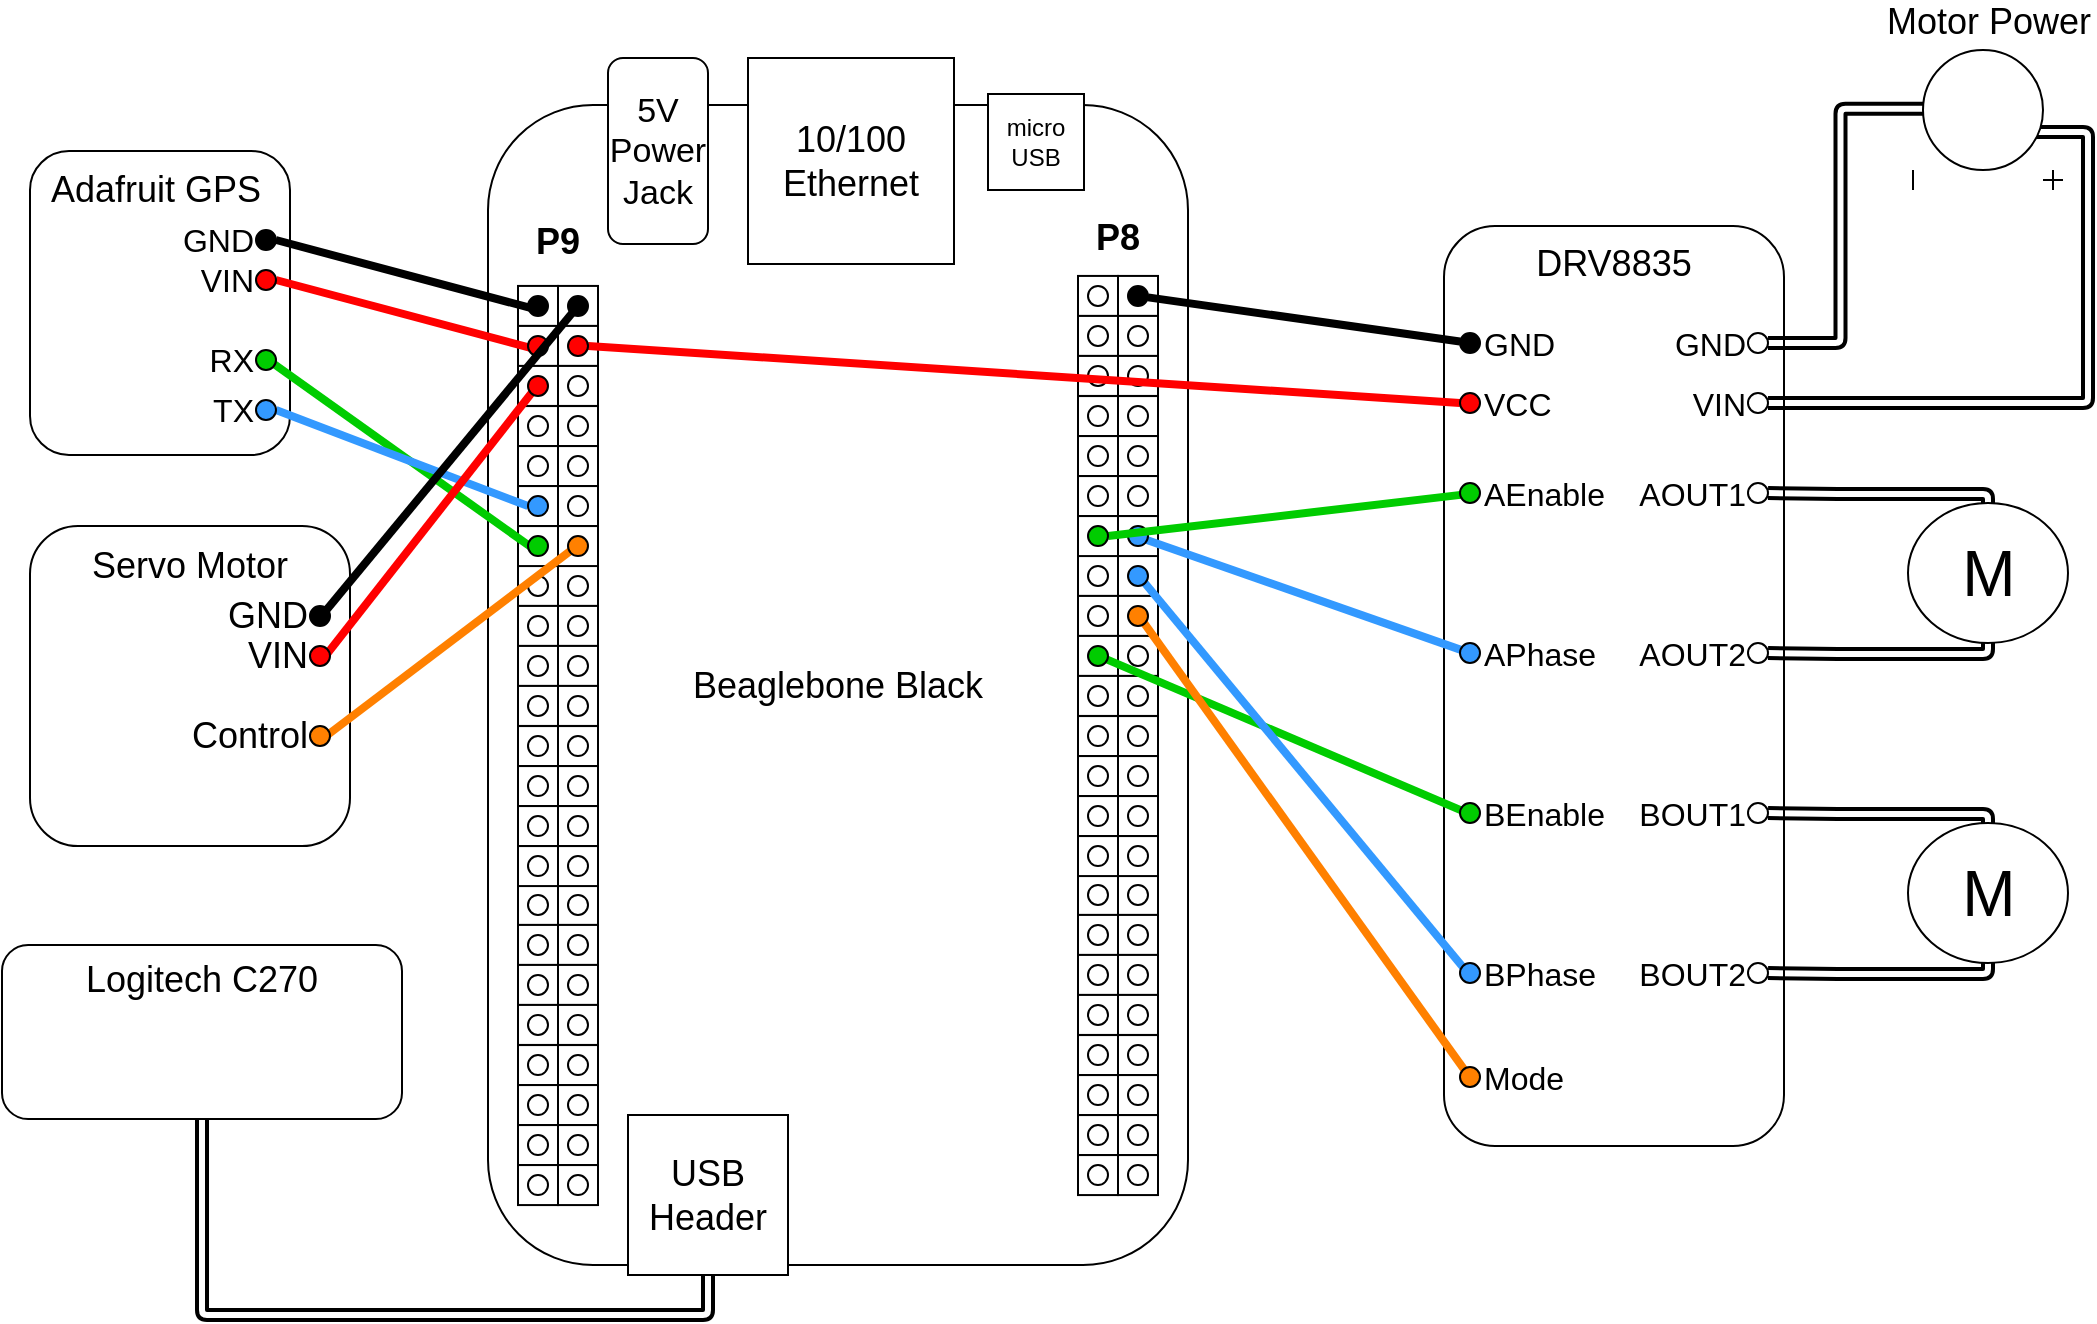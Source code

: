 <mxfile version="11.3.0" type="device" pages="2"><diagram name="System" id="16e2658f-23c8-b752-8be9-c03fbebb8bbe"><mxGraphModel dx="1600" dy="892" grid="1" gridSize="10" guides="1" tooltips="1" connect="1" arrows="1" fold="1" page="1" pageScale="1" pageWidth="1100" pageHeight="850" background="#ffffff" math="0" shadow="0"><root><mxCell id="0"/><mxCell id="1" parent="0"/><mxCell id="zokzfowQaLyy9R3zpLrh-1" value="&lt;font style=&quot;font-size: 18px&quot;&gt;Beaglebone Black&lt;/font&gt;" style="rounded=1;whiteSpace=wrap;html=1;" parent="1" vertex="1"><mxGeometry x="270" y="147.5" width="350" height="580" as="geometry"/></mxCell><mxCell id="zokzfowQaLyy9R3zpLrh-5" value="" style="whiteSpace=wrap;html=1;aspect=fixed;" parent="1" vertex="1"><mxGeometry x="285" y="537.463" width="20" height="20" as="geometry"/></mxCell><mxCell id="zokzfowQaLyy9R3zpLrh-3" value="" style="verticalLabelPosition=bottom;shadow=0;dashed=0;align=center;fillColor=#ffffff;strokeColor=#000000;html=1;verticalAlign=top;strokeWidth=1;shape=ellipse;" parent="1" vertex="1"><mxGeometry x="290" y="542.463" width="10" height="10" as="geometry"/></mxCell><mxCell id="zokzfowQaLyy9R3zpLrh-8" value="" style="whiteSpace=wrap;html=1;aspect=fixed;" parent="1" vertex="1"><mxGeometry x="305" y="537.463" width="20" height="20" as="geometry"/></mxCell><mxCell id="zokzfowQaLyy9R3zpLrh-9" value="" style="verticalLabelPosition=bottom;shadow=0;dashed=0;align=center;fillColor=#ffffff;strokeColor=#000000;html=1;verticalAlign=top;strokeWidth=1;shape=ellipse;" parent="1" vertex="1"><mxGeometry x="310" y="542.463" width="10" height="10" as="geometry"/></mxCell><mxCell id="zokzfowQaLyy9R3zpLrh-10" value="" style="whiteSpace=wrap;html=1;aspect=fixed;" parent="1" vertex="1"><mxGeometry x="285" y="557.463" width="20" height="20" as="geometry"/></mxCell><mxCell id="zokzfowQaLyy9R3zpLrh-11" value="" style="verticalLabelPosition=bottom;shadow=0;dashed=0;align=center;fillColor=#ffffff;strokeColor=#000000;html=1;verticalAlign=top;strokeWidth=1;shape=ellipse;" parent="1" vertex="1"><mxGeometry x="290" y="562.463" width="10" height="10" as="geometry"/></mxCell><mxCell id="zokzfowQaLyy9R3zpLrh-12" value="" style="whiteSpace=wrap;html=1;aspect=fixed;" parent="1" vertex="1"><mxGeometry x="305" y="557.463" width="20" height="20" as="geometry"/></mxCell><mxCell id="zokzfowQaLyy9R3zpLrh-13" value="" style="verticalLabelPosition=bottom;shadow=0;dashed=0;align=center;fillColor=#ffffff;strokeColor=#000000;html=1;verticalAlign=top;strokeWidth=1;shape=ellipse;" parent="1" vertex="1"><mxGeometry x="310" y="562.463" width="10" height="10" as="geometry"/></mxCell><mxCell id="zokzfowQaLyy9R3zpLrh-14" value="" style="whiteSpace=wrap;html=1;aspect=fixed;" parent="1" vertex="1"><mxGeometry x="285" y="577.463" width="20" height="20" as="geometry"/></mxCell><mxCell id="zokzfowQaLyy9R3zpLrh-15" value="" style="verticalLabelPosition=bottom;shadow=0;dashed=0;align=center;fillColor=#ffffff;strokeColor=#000000;html=1;verticalAlign=top;strokeWidth=1;shape=ellipse;" parent="1" vertex="1"><mxGeometry x="290" y="582.463" width="10" height="10" as="geometry"/></mxCell><mxCell id="zokzfowQaLyy9R3zpLrh-16" value="" style="whiteSpace=wrap;html=1;aspect=fixed;" parent="1" vertex="1"><mxGeometry x="305" y="577.463" width="20" height="20" as="geometry"/></mxCell><mxCell id="zokzfowQaLyy9R3zpLrh-17" value="" style="verticalLabelPosition=bottom;shadow=0;dashed=0;align=center;fillColor=#ffffff;strokeColor=#000000;html=1;verticalAlign=top;strokeWidth=1;shape=ellipse;" parent="1" vertex="1"><mxGeometry x="310" y="582.463" width="10" height="10" as="geometry"/></mxCell><mxCell id="zokzfowQaLyy9R3zpLrh-18" value="" style="whiteSpace=wrap;html=1;aspect=fixed;" parent="1" vertex="1"><mxGeometry x="285" y="597.463" width="20" height="20" as="geometry"/></mxCell><mxCell id="zokzfowQaLyy9R3zpLrh-19" value="" style="verticalLabelPosition=bottom;shadow=0;dashed=0;align=center;fillColor=#ffffff;strokeColor=#000000;html=1;verticalAlign=top;strokeWidth=1;shape=ellipse;" parent="1" vertex="1"><mxGeometry x="290" y="602.463" width="10" height="10" as="geometry"/></mxCell><mxCell id="zokzfowQaLyy9R3zpLrh-20" value="" style="whiteSpace=wrap;html=1;aspect=fixed;" parent="1" vertex="1"><mxGeometry x="305" y="597.463" width="20" height="20" as="geometry"/></mxCell><mxCell id="zokzfowQaLyy9R3zpLrh-21" value="" style="verticalLabelPosition=bottom;shadow=0;dashed=0;align=center;fillColor=#ffffff;strokeColor=#000000;html=1;verticalAlign=top;strokeWidth=1;shape=ellipse;" parent="1" vertex="1"><mxGeometry x="310" y="602.463" width="10" height="10" as="geometry"/></mxCell><mxCell id="zokzfowQaLyy9R3zpLrh-22" value="" style="whiteSpace=wrap;html=1;aspect=fixed;" parent="1" vertex="1"><mxGeometry x="285" y="617.537" width="20" height="20" as="geometry"/></mxCell><mxCell id="zokzfowQaLyy9R3zpLrh-23" value="" style="verticalLabelPosition=bottom;shadow=0;dashed=0;align=center;fillColor=#ffffff;strokeColor=#000000;html=1;verticalAlign=top;strokeWidth=1;shape=ellipse;" parent="1" vertex="1"><mxGeometry x="290" y="622.537" width="10" height="10" as="geometry"/></mxCell><mxCell id="zokzfowQaLyy9R3zpLrh-24" value="" style="whiteSpace=wrap;html=1;aspect=fixed;" parent="1" vertex="1"><mxGeometry x="305" y="617.537" width="20" height="20" as="geometry"/></mxCell><mxCell id="zokzfowQaLyy9R3zpLrh-25" value="" style="verticalLabelPosition=bottom;shadow=0;dashed=0;align=center;fillColor=#ffffff;strokeColor=#000000;html=1;verticalAlign=top;strokeWidth=1;shape=ellipse;" parent="1" vertex="1"><mxGeometry x="310" y="622.537" width="10" height="10" as="geometry"/></mxCell><mxCell id="zokzfowQaLyy9R3zpLrh-26" value="" style="whiteSpace=wrap;html=1;aspect=fixed;" parent="1" vertex="1"><mxGeometry x="285" y="637.537" width="20" height="20" as="geometry"/></mxCell><mxCell id="zokzfowQaLyy9R3zpLrh-27" value="" style="verticalLabelPosition=bottom;shadow=0;dashed=0;align=center;fillColor=#ffffff;strokeColor=#000000;html=1;verticalAlign=top;strokeWidth=1;shape=ellipse;" parent="1" vertex="1"><mxGeometry x="290" y="642.537" width="10" height="10" as="geometry"/></mxCell><mxCell id="zokzfowQaLyy9R3zpLrh-28" value="" style="whiteSpace=wrap;html=1;aspect=fixed;" parent="1" vertex="1"><mxGeometry x="305" y="637.537" width="20" height="20" as="geometry"/></mxCell><mxCell id="zokzfowQaLyy9R3zpLrh-29" value="" style="verticalLabelPosition=bottom;shadow=0;dashed=0;align=center;fillColor=#ffffff;strokeColor=#000000;html=1;verticalAlign=top;strokeWidth=1;shape=ellipse;" parent="1" vertex="1"><mxGeometry x="310" y="642.537" width="10" height="10" as="geometry"/></mxCell><mxCell id="zokzfowQaLyy9R3zpLrh-30" value="" style="whiteSpace=wrap;html=1;aspect=fixed;" parent="1" vertex="1"><mxGeometry x="285" y="657.537" width="20" height="20" as="geometry"/></mxCell><mxCell id="zokzfowQaLyy9R3zpLrh-31" value="" style="verticalLabelPosition=bottom;shadow=0;dashed=0;align=center;fillColor=#ffffff;strokeColor=#000000;html=1;verticalAlign=top;strokeWidth=1;shape=ellipse;" parent="1" vertex="1"><mxGeometry x="290" y="662.537" width="10" height="10" as="geometry"/></mxCell><mxCell id="zokzfowQaLyy9R3zpLrh-32" value="" style="whiteSpace=wrap;html=1;aspect=fixed;" parent="1" vertex="1"><mxGeometry x="305" y="657.537" width="20" height="20" as="geometry"/></mxCell><mxCell id="zokzfowQaLyy9R3zpLrh-33" value="" style="verticalLabelPosition=bottom;shadow=0;dashed=0;align=center;fillColor=#ffffff;strokeColor=#000000;html=1;verticalAlign=top;strokeWidth=1;shape=ellipse;" parent="1" vertex="1"><mxGeometry x="310" y="662.537" width="10" height="10" as="geometry"/></mxCell><mxCell id="zokzfowQaLyy9R3zpLrh-34" value="" style="whiteSpace=wrap;html=1;aspect=fixed;" parent="1" vertex="1"><mxGeometry x="285" y="677.537" width="20" height="20" as="geometry"/></mxCell><mxCell id="zokzfowQaLyy9R3zpLrh-35" value="" style="verticalLabelPosition=bottom;shadow=0;dashed=0;align=center;fillColor=#ffffff;strokeColor=#000000;html=1;verticalAlign=top;strokeWidth=1;shape=ellipse;" parent="1" vertex="1"><mxGeometry x="290" y="682.537" width="10" height="10" as="geometry"/></mxCell><mxCell id="zokzfowQaLyy9R3zpLrh-36" value="" style="whiteSpace=wrap;html=1;aspect=fixed;" parent="1" vertex="1"><mxGeometry x="305" y="677.537" width="20" height="20" as="geometry"/></mxCell><mxCell id="zokzfowQaLyy9R3zpLrh-37" value="" style="verticalLabelPosition=bottom;shadow=0;dashed=0;align=center;fillColor=#ffffff;strokeColor=#000000;html=1;verticalAlign=top;strokeWidth=1;shape=ellipse;" parent="1" vertex="1"><mxGeometry x="310" y="682.537" width="10" height="10" as="geometry"/></mxCell><mxCell id="zokzfowQaLyy9R3zpLrh-38" value="" style="whiteSpace=wrap;html=1;aspect=fixed;" parent="1" vertex="1"><mxGeometry x="285" y="377.963" width="20" height="20" as="geometry"/></mxCell><mxCell id="zokzfowQaLyy9R3zpLrh-39" value="" style="verticalLabelPosition=bottom;shadow=0;dashed=0;align=center;fillColor=#ffffff;strokeColor=#000000;html=1;verticalAlign=top;strokeWidth=1;shape=ellipse;" parent="1" vertex="1"><mxGeometry x="290" y="382.963" width="10" height="10" as="geometry"/></mxCell><mxCell id="zokzfowQaLyy9R3zpLrh-40" value="" style="whiteSpace=wrap;html=1;aspect=fixed;" parent="1" vertex="1"><mxGeometry x="305" y="377.963" width="20" height="20" as="geometry"/></mxCell><mxCell id="zokzfowQaLyy9R3zpLrh-41" value="" style="verticalLabelPosition=bottom;shadow=0;dashed=0;align=center;fillColor=#ffffff;strokeColor=#000000;html=1;verticalAlign=top;strokeWidth=1;shape=ellipse;" parent="1" vertex="1"><mxGeometry x="310" y="382.963" width="10" height="10" as="geometry"/></mxCell><mxCell id="zokzfowQaLyy9R3zpLrh-42" value="" style="whiteSpace=wrap;html=1;aspect=fixed;" parent="1" vertex="1"><mxGeometry x="285" y="397.963" width="20" height="20" as="geometry"/></mxCell><mxCell id="zokzfowQaLyy9R3zpLrh-43" value="" style="verticalLabelPosition=bottom;shadow=0;dashed=0;align=center;fillColor=#ffffff;strokeColor=#000000;html=1;verticalAlign=top;strokeWidth=1;shape=ellipse;" parent="1" vertex="1"><mxGeometry x="290" y="402.963" width="10" height="10" as="geometry"/></mxCell><mxCell id="zokzfowQaLyy9R3zpLrh-44" value="" style="whiteSpace=wrap;html=1;aspect=fixed;" parent="1" vertex="1"><mxGeometry x="305" y="397.963" width="20" height="20" as="geometry"/></mxCell><mxCell id="zokzfowQaLyy9R3zpLrh-45" value="" style="verticalLabelPosition=bottom;shadow=0;dashed=0;align=center;fillColor=#ffffff;strokeColor=#000000;html=1;verticalAlign=top;strokeWidth=1;shape=ellipse;" parent="1" vertex="1"><mxGeometry x="310" y="402.963" width="10" height="10" as="geometry"/></mxCell><mxCell id="zokzfowQaLyy9R3zpLrh-46" value="" style="whiteSpace=wrap;html=1;aspect=fixed;" parent="1" vertex="1"><mxGeometry x="285" y="417.963" width="20" height="20" as="geometry"/></mxCell><mxCell id="zokzfowQaLyy9R3zpLrh-47" value="" style="verticalLabelPosition=bottom;shadow=0;dashed=0;align=center;fillColor=#ffffff;strokeColor=#000000;html=1;verticalAlign=top;strokeWidth=1;shape=ellipse;" parent="1" vertex="1"><mxGeometry x="290" y="422.963" width="10" height="10" as="geometry"/></mxCell><mxCell id="zokzfowQaLyy9R3zpLrh-48" value="" style="whiteSpace=wrap;html=1;aspect=fixed;" parent="1" vertex="1"><mxGeometry x="305" y="417.963" width="20" height="20" as="geometry"/></mxCell><mxCell id="zokzfowQaLyy9R3zpLrh-49" value="" style="verticalLabelPosition=bottom;shadow=0;dashed=0;align=center;fillColor=#ffffff;strokeColor=#000000;html=1;verticalAlign=top;strokeWidth=1;shape=ellipse;" parent="1" vertex="1"><mxGeometry x="310" y="422.963" width="10" height="10" as="geometry"/></mxCell><mxCell id="zokzfowQaLyy9R3zpLrh-50" value="" style="whiteSpace=wrap;html=1;aspect=fixed;" parent="1" vertex="1"><mxGeometry x="285" y="437.963" width="20" height="20" as="geometry"/></mxCell><mxCell id="zokzfowQaLyy9R3zpLrh-51" value="" style="verticalLabelPosition=bottom;shadow=0;dashed=0;align=center;fillColor=#ffffff;strokeColor=#000000;html=1;verticalAlign=top;strokeWidth=1;shape=ellipse;" parent="1" vertex="1"><mxGeometry x="290" y="442.963" width="10" height="10" as="geometry"/></mxCell><mxCell id="zokzfowQaLyy9R3zpLrh-52" value="" style="whiteSpace=wrap;html=1;aspect=fixed;" parent="1" vertex="1"><mxGeometry x="305" y="437.963" width="20" height="20" as="geometry"/></mxCell><mxCell id="zokzfowQaLyy9R3zpLrh-53" value="" style="verticalLabelPosition=bottom;shadow=0;dashed=0;align=center;fillColor=#ffffff;strokeColor=#000000;html=1;verticalAlign=top;strokeWidth=1;shape=ellipse;" parent="1" vertex="1"><mxGeometry x="310" y="442.963" width="10" height="10" as="geometry"/></mxCell><mxCell id="zokzfowQaLyy9R3zpLrh-54" value="" style="whiteSpace=wrap;html=1;aspect=fixed;" parent="1" vertex="1"><mxGeometry x="285" y="458.037" width="20" height="20" as="geometry"/></mxCell><mxCell id="zokzfowQaLyy9R3zpLrh-55" value="" style="verticalLabelPosition=bottom;shadow=0;dashed=0;align=center;fillColor=#ffffff;strokeColor=#000000;html=1;verticalAlign=top;strokeWidth=1;shape=ellipse;" parent="1" vertex="1"><mxGeometry x="290" y="463.037" width="10" height="10" as="geometry"/></mxCell><mxCell id="zokzfowQaLyy9R3zpLrh-56" value="" style="whiteSpace=wrap;html=1;aspect=fixed;" parent="1" vertex="1"><mxGeometry x="305" y="458.037" width="20" height="20" as="geometry"/></mxCell><mxCell id="zokzfowQaLyy9R3zpLrh-57" value="" style="verticalLabelPosition=bottom;shadow=0;dashed=0;align=center;fillColor=#ffffff;strokeColor=#000000;html=1;verticalAlign=top;strokeWidth=1;shape=ellipse;" parent="1" vertex="1"><mxGeometry x="310" y="463.037" width="10" height="10" as="geometry"/></mxCell><mxCell id="zokzfowQaLyy9R3zpLrh-58" value="" style="whiteSpace=wrap;html=1;aspect=fixed;" parent="1" vertex="1"><mxGeometry x="285" y="478.037" width="20" height="20" as="geometry"/></mxCell><mxCell id="zokzfowQaLyy9R3zpLrh-59" value="" style="verticalLabelPosition=bottom;shadow=0;dashed=0;align=center;fillColor=#ffffff;strokeColor=#000000;html=1;verticalAlign=top;strokeWidth=1;shape=ellipse;" parent="1" vertex="1"><mxGeometry x="290" y="483.037" width="10" height="10" as="geometry"/></mxCell><mxCell id="zokzfowQaLyy9R3zpLrh-60" value="" style="whiteSpace=wrap;html=1;aspect=fixed;" parent="1" vertex="1"><mxGeometry x="305" y="478.037" width="20" height="20" as="geometry"/></mxCell><mxCell id="zokzfowQaLyy9R3zpLrh-61" value="" style="verticalLabelPosition=bottom;shadow=0;dashed=0;align=center;fillColor=#ffffff;strokeColor=#000000;html=1;verticalAlign=top;strokeWidth=1;shape=ellipse;" parent="1" vertex="1"><mxGeometry x="310" y="483.037" width="10" height="10" as="geometry"/></mxCell><mxCell id="zokzfowQaLyy9R3zpLrh-62" value="" style="whiteSpace=wrap;html=1;aspect=fixed;" parent="1" vertex="1"><mxGeometry x="285" y="498.037" width="20" height="20" as="geometry"/></mxCell><mxCell id="zokzfowQaLyy9R3zpLrh-63" value="" style="verticalLabelPosition=bottom;shadow=0;dashed=0;align=center;fillColor=#ffffff;strokeColor=#000000;html=1;verticalAlign=top;strokeWidth=1;shape=ellipse;" parent="1" vertex="1"><mxGeometry x="290" y="503.037" width="10" height="10" as="geometry"/></mxCell><mxCell id="zokzfowQaLyy9R3zpLrh-64" value="" style="whiteSpace=wrap;html=1;aspect=fixed;" parent="1" vertex="1"><mxGeometry x="305" y="498.037" width="20" height="20" as="geometry"/></mxCell><mxCell id="zokzfowQaLyy9R3zpLrh-65" value="" style="verticalLabelPosition=bottom;shadow=0;dashed=0;align=center;fillColor=#ffffff;strokeColor=#000000;html=1;verticalAlign=top;strokeWidth=1;shape=ellipse;" parent="1" vertex="1"><mxGeometry x="310" y="503.037" width="10" height="10" as="geometry"/></mxCell><mxCell id="zokzfowQaLyy9R3zpLrh-66" value="" style="whiteSpace=wrap;html=1;aspect=fixed;" parent="1" vertex="1"><mxGeometry x="285" y="518.037" width="20" height="20" as="geometry"/></mxCell><mxCell id="zokzfowQaLyy9R3zpLrh-67" value="" style="verticalLabelPosition=bottom;shadow=0;dashed=0;align=center;fillColor=#ffffff;strokeColor=#000000;html=1;verticalAlign=top;strokeWidth=1;shape=ellipse;" parent="1" vertex="1"><mxGeometry x="290" y="523.037" width="10" height="10" as="geometry"/></mxCell><mxCell id="zokzfowQaLyy9R3zpLrh-68" value="" style="whiteSpace=wrap;html=1;aspect=fixed;" parent="1" vertex="1"><mxGeometry x="305" y="518.037" width="20" height="20" as="geometry"/></mxCell><mxCell id="zokzfowQaLyy9R3zpLrh-69" value="" style="verticalLabelPosition=bottom;shadow=0;dashed=0;align=center;fillColor=#ffffff;strokeColor=#000000;html=1;verticalAlign=top;strokeWidth=1;shape=ellipse;" parent="1" vertex="1"><mxGeometry x="310" y="523.037" width="10" height="10" as="geometry"/></mxCell><mxCell id="zokzfowQaLyy9R3zpLrh-74" value="" style="whiteSpace=wrap;html=1;aspect=fixed;" parent="1" vertex="1"><mxGeometry x="285" y="237.963" width="20" height="20" as="geometry"/></mxCell><mxCell id="zokzfowQaLyy9R3zpLrh-76" value="" style="whiteSpace=wrap;html=1;aspect=fixed;" parent="1" vertex="1"><mxGeometry x="305" y="237.963" width="20" height="20" as="geometry"/></mxCell><mxCell id="zokzfowQaLyy9R3zpLrh-78" value="" style="whiteSpace=wrap;html=1;aspect=fixed;" parent="1" vertex="1"><mxGeometry x="285" y="257.963" width="20" height="20" as="geometry"/></mxCell><mxCell id="zokzfowQaLyy9R3zpLrh-80" value="" style="whiteSpace=wrap;html=1;aspect=fixed;" parent="1" vertex="1"><mxGeometry x="305" y="257.963" width="20" height="20" as="geometry"/></mxCell><mxCell id="zokzfowQaLyy9R3zpLrh-82" value="" style="whiteSpace=wrap;html=1;aspect=fixed;" parent="1" vertex="1"><mxGeometry x="285" y="277.963" width="20" height="20" as="geometry"/></mxCell><mxCell id="zokzfowQaLyy9R3zpLrh-84" value="" style="whiteSpace=wrap;html=1;aspect=fixed;" parent="1" vertex="1"><mxGeometry x="305" y="277.963" width="20" height="20" as="geometry"/></mxCell><mxCell id="zokzfowQaLyy9R3zpLrh-85" value="" style="verticalLabelPosition=bottom;shadow=0;dashed=0;align=center;fillColor=#ffffff;strokeColor=#000000;html=1;verticalAlign=top;strokeWidth=1;shape=ellipse;" parent="1" vertex="1"><mxGeometry x="310" y="282.963" width="10" height="10" as="geometry"/></mxCell><mxCell id="zokzfowQaLyy9R3zpLrh-86" value="" style="whiteSpace=wrap;html=1;aspect=fixed;" parent="1" vertex="1"><mxGeometry x="285" y="298.037" width="20" height="20" as="geometry"/></mxCell><mxCell id="zokzfowQaLyy9R3zpLrh-87" value="" style="verticalLabelPosition=bottom;shadow=0;dashed=0;align=center;fillColor=#ffffff;strokeColor=#000000;html=1;verticalAlign=top;strokeWidth=1;shape=ellipse;" parent="1" vertex="1"><mxGeometry x="290" y="303.037" width="10" height="10" as="geometry"/></mxCell><mxCell id="zokzfowQaLyy9R3zpLrh-88" value="" style="whiteSpace=wrap;html=1;aspect=fixed;" parent="1" vertex="1"><mxGeometry x="305" y="298.037" width="20" height="20" as="geometry"/></mxCell><mxCell id="zokzfowQaLyy9R3zpLrh-89" value="" style="verticalLabelPosition=bottom;shadow=0;dashed=0;align=center;fillColor=#ffffff;strokeColor=#000000;html=1;verticalAlign=top;strokeWidth=1;shape=ellipse;" parent="1" vertex="1"><mxGeometry x="310" y="303.037" width="10" height="10" as="geometry"/></mxCell><mxCell id="zokzfowQaLyy9R3zpLrh-90" value="" style="whiteSpace=wrap;html=1;aspect=fixed;" parent="1" vertex="1"><mxGeometry x="285" y="318.037" width="20" height="20" as="geometry"/></mxCell><mxCell id="zokzfowQaLyy9R3zpLrh-91" value="" style="verticalLabelPosition=bottom;shadow=0;dashed=0;align=center;fillColor=#ffffff;strokeColor=#000000;html=1;verticalAlign=top;strokeWidth=1;shape=ellipse;" parent="1" vertex="1"><mxGeometry x="290" y="323.037" width="10" height="10" as="geometry"/></mxCell><mxCell id="zokzfowQaLyy9R3zpLrh-92" value="" style="whiteSpace=wrap;html=1;aspect=fixed;" parent="1" vertex="1"><mxGeometry x="305" y="318.037" width="20" height="20" as="geometry"/></mxCell><mxCell id="zokzfowQaLyy9R3zpLrh-93" value="" style="verticalLabelPosition=bottom;shadow=0;dashed=0;align=center;fillColor=#ffffff;strokeColor=#000000;html=1;verticalAlign=top;strokeWidth=1;shape=ellipse;" parent="1" vertex="1"><mxGeometry x="310" y="323.037" width="10" height="10" as="geometry"/></mxCell><mxCell id="zokzfowQaLyy9R3zpLrh-94" value="" style="whiteSpace=wrap;html=1;aspect=fixed;" parent="1" vertex="1"><mxGeometry x="285" y="338.037" width="20" height="20" as="geometry"/></mxCell><mxCell id="zokzfowQaLyy9R3zpLrh-96" value="" style="whiteSpace=wrap;html=1;aspect=fixed;" parent="1" vertex="1"><mxGeometry x="305" y="338.037" width="20" height="20" as="geometry"/></mxCell><mxCell id="zokzfowQaLyy9R3zpLrh-97" value="" style="verticalLabelPosition=bottom;shadow=0;dashed=0;align=center;fillColor=#ffffff;strokeColor=#000000;html=1;verticalAlign=top;strokeWidth=1;shape=ellipse;" parent="1" vertex="1"><mxGeometry x="310" y="343.037" width="10" height="10" as="geometry"/></mxCell><mxCell id="zokzfowQaLyy9R3zpLrh-98" value="" style="whiteSpace=wrap;html=1;aspect=fixed;" parent="1" vertex="1"><mxGeometry x="285" y="358.037" width="20" height="20" as="geometry"/></mxCell><mxCell id="zokzfowQaLyy9R3zpLrh-100" value="" style="whiteSpace=wrap;html=1;aspect=fixed;" parent="1" vertex="1"><mxGeometry x="305" y="358.037" width="20" height="20" as="geometry"/></mxCell><mxCell id="zokzfowQaLyy9R3zpLrh-102" value="" style="whiteSpace=wrap;html=1;aspect=fixed;" parent="1" vertex="1"><mxGeometry x="565" y="532.463" width="20" height="20" as="geometry"/></mxCell><mxCell id="zokzfowQaLyy9R3zpLrh-103" value="" style="verticalLabelPosition=bottom;shadow=0;dashed=0;align=center;fillColor=#ffffff;strokeColor=#000000;html=1;verticalAlign=top;strokeWidth=1;shape=ellipse;" parent="1" vertex="1"><mxGeometry x="570" y="537.463" width="10" height="10" as="geometry"/></mxCell><mxCell id="zokzfowQaLyy9R3zpLrh-104" value="" style="whiteSpace=wrap;html=1;aspect=fixed;" parent="1" vertex="1"><mxGeometry x="585" y="532.463" width="20" height="20" as="geometry"/></mxCell><mxCell id="zokzfowQaLyy9R3zpLrh-105" value="" style="verticalLabelPosition=bottom;shadow=0;dashed=0;align=center;fillColor=#ffffff;strokeColor=#000000;html=1;verticalAlign=top;strokeWidth=1;shape=ellipse;" parent="1" vertex="1"><mxGeometry x="590" y="537.463" width="10" height="10" as="geometry"/></mxCell><mxCell id="zokzfowQaLyy9R3zpLrh-106" value="" style="whiteSpace=wrap;html=1;aspect=fixed;" parent="1" vertex="1"><mxGeometry x="565" y="552.463" width="20" height="20" as="geometry"/></mxCell><mxCell id="zokzfowQaLyy9R3zpLrh-107" value="" style="verticalLabelPosition=bottom;shadow=0;dashed=0;align=center;fillColor=#ffffff;strokeColor=#000000;html=1;verticalAlign=top;strokeWidth=1;shape=ellipse;" parent="1" vertex="1"><mxGeometry x="570" y="557.463" width="10" height="10" as="geometry"/></mxCell><mxCell id="zokzfowQaLyy9R3zpLrh-108" value="" style="whiteSpace=wrap;html=1;aspect=fixed;" parent="1" vertex="1"><mxGeometry x="585" y="552.463" width="20" height="20" as="geometry"/></mxCell><mxCell id="zokzfowQaLyy9R3zpLrh-109" value="" style="verticalLabelPosition=bottom;shadow=0;dashed=0;align=center;fillColor=#ffffff;strokeColor=#000000;html=1;verticalAlign=top;strokeWidth=1;shape=ellipse;" parent="1" vertex="1"><mxGeometry x="590" y="557.463" width="10" height="10" as="geometry"/></mxCell><mxCell id="zokzfowQaLyy9R3zpLrh-110" value="" style="whiteSpace=wrap;html=1;aspect=fixed;" parent="1" vertex="1"><mxGeometry x="565" y="572.463" width="20" height="20" as="geometry"/></mxCell><mxCell id="zokzfowQaLyy9R3zpLrh-111" value="" style="verticalLabelPosition=bottom;shadow=0;dashed=0;align=center;fillColor=#ffffff;strokeColor=#000000;html=1;verticalAlign=top;strokeWidth=1;shape=ellipse;" parent="1" vertex="1"><mxGeometry x="570" y="577.463" width="10" height="10" as="geometry"/></mxCell><mxCell id="zokzfowQaLyy9R3zpLrh-112" value="" style="whiteSpace=wrap;html=1;aspect=fixed;" parent="1" vertex="1"><mxGeometry x="585" y="572.463" width="20" height="20" as="geometry"/></mxCell><mxCell id="zokzfowQaLyy9R3zpLrh-113" value="" style="verticalLabelPosition=bottom;shadow=0;dashed=0;align=center;fillColor=#ffffff;strokeColor=#000000;html=1;verticalAlign=top;strokeWidth=1;shape=ellipse;" parent="1" vertex="1"><mxGeometry x="590" y="577.463" width="10" height="10" as="geometry"/></mxCell><mxCell id="zokzfowQaLyy9R3zpLrh-114" value="" style="whiteSpace=wrap;html=1;aspect=fixed;" parent="1" vertex="1"><mxGeometry x="565" y="592.463" width="20" height="20" as="geometry"/></mxCell><mxCell id="zokzfowQaLyy9R3zpLrh-115" value="" style="verticalLabelPosition=bottom;shadow=0;dashed=0;align=center;fillColor=#ffffff;strokeColor=#000000;html=1;verticalAlign=top;strokeWidth=1;shape=ellipse;" parent="1" vertex="1"><mxGeometry x="570" y="597.463" width="10" height="10" as="geometry"/></mxCell><mxCell id="zokzfowQaLyy9R3zpLrh-116" value="" style="whiteSpace=wrap;html=1;aspect=fixed;" parent="1" vertex="1"><mxGeometry x="585" y="592.463" width="20" height="20" as="geometry"/></mxCell><mxCell id="zokzfowQaLyy9R3zpLrh-117" value="" style="verticalLabelPosition=bottom;shadow=0;dashed=0;align=center;fillColor=#ffffff;strokeColor=#000000;html=1;verticalAlign=top;strokeWidth=1;shape=ellipse;" parent="1" vertex="1"><mxGeometry x="590" y="597.463" width="10" height="10" as="geometry"/></mxCell><mxCell id="zokzfowQaLyy9R3zpLrh-118" value="" style="whiteSpace=wrap;html=1;aspect=fixed;" parent="1" vertex="1"><mxGeometry x="565" y="612.537" width="20" height="20" as="geometry"/></mxCell><mxCell id="zokzfowQaLyy9R3zpLrh-119" value="" style="verticalLabelPosition=bottom;shadow=0;dashed=0;align=center;fillColor=#ffffff;strokeColor=#000000;html=1;verticalAlign=top;strokeWidth=1;shape=ellipse;" parent="1" vertex="1"><mxGeometry x="570" y="617.537" width="10" height="10" as="geometry"/></mxCell><mxCell id="zokzfowQaLyy9R3zpLrh-120" value="" style="whiteSpace=wrap;html=1;aspect=fixed;" parent="1" vertex="1"><mxGeometry x="585" y="612.537" width="20" height="20" as="geometry"/></mxCell><mxCell id="zokzfowQaLyy9R3zpLrh-121" value="" style="verticalLabelPosition=bottom;shadow=0;dashed=0;align=center;fillColor=#ffffff;strokeColor=#000000;html=1;verticalAlign=top;strokeWidth=1;shape=ellipse;" parent="1" vertex="1"><mxGeometry x="590" y="617.537" width="10" height="10" as="geometry"/></mxCell><mxCell id="zokzfowQaLyy9R3zpLrh-122" value="" style="whiteSpace=wrap;html=1;aspect=fixed;" parent="1" vertex="1"><mxGeometry x="565" y="632.537" width="20" height="20" as="geometry"/></mxCell><mxCell id="zokzfowQaLyy9R3zpLrh-123" value="" style="verticalLabelPosition=bottom;shadow=0;dashed=0;align=center;fillColor=#ffffff;strokeColor=#000000;html=1;verticalAlign=top;strokeWidth=1;shape=ellipse;" parent="1" vertex="1"><mxGeometry x="570" y="637.537" width="10" height="10" as="geometry"/></mxCell><mxCell id="zokzfowQaLyy9R3zpLrh-124" value="" style="whiteSpace=wrap;html=1;aspect=fixed;" parent="1" vertex="1"><mxGeometry x="585" y="632.537" width="20" height="20" as="geometry"/></mxCell><mxCell id="zokzfowQaLyy9R3zpLrh-125" value="" style="verticalLabelPosition=bottom;shadow=0;dashed=0;align=center;fillColor=#ffffff;strokeColor=#000000;html=1;verticalAlign=top;strokeWidth=1;shape=ellipse;" parent="1" vertex="1"><mxGeometry x="590" y="637.537" width="10" height="10" as="geometry"/></mxCell><mxCell id="zokzfowQaLyy9R3zpLrh-126" value="" style="whiteSpace=wrap;html=1;aspect=fixed;" parent="1" vertex="1"><mxGeometry x="565" y="652.537" width="20" height="20" as="geometry"/></mxCell><mxCell id="zokzfowQaLyy9R3zpLrh-127" value="" style="verticalLabelPosition=bottom;shadow=0;dashed=0;align=center;fillColor=#ffffff;strokeColor=#000000;html=1;verticalAlign=top;strokeWidth=1;shape=ellipse;" parent="1" vertex="1"><mxGeometry x="570" y="657.537" width="10" height="10" as="geometry"/></mxCell><mxCell id="zokzfowQaLyy9R3zpLrh-128" value="" style="whiteSpace=wrap;html=1;aspect=fixed;" parent="1" vertex="1"><mxGeometry x="585" y="652.537" width="20" height="20" as="geometry"/></mxCell><mxCell id="zokzfowQaLyy9R3zpLrh-129" value="" style="verticalLabelPosition=bottom;shadow=0;dashed=0;align=center;fillColor=#ffffff;strokeColor=#000000;html=1;verticalAlign=top;strokeWidth=1;shape=ellipse;" parent="1" vertex="1"><mxGeometry x="590" y="657.537" width="10" height="10" as="geometry"/></mxCell><mxCell id="zokzfowQaLyy9R3zpLrh-130" value="" style="whiteSpace=wrap;html=1;aspect=fixed;" parent="1" vertex="1"><mxGeometry x="565" y="672.537" width="20" height="20" as="geometry"/></mxCell><mxCell id="zokzfowQaLyy9R3zpLrh-131" value="" style="verticalLabelPosition=bottom;shadow=0;dashed=0;align=center;fillColor=#ffffff;strokeColor=#000000;html=1;verticalAlign=top;strokeWidth=1;shape=ellipse;" parent="1" vertex="1"><mxGeometry x="570" y="677.537" width="10" height="10" as="geometry"/></mxCell><mxCell id="zokzfowQaLyy9R3zpLrh-132" value="" style="whiteSpace=wrap;html=1;aspect=fixed;" parent="1" vertex="1"><mxGeometry x="585" y="672.537" width="20" height="20" as="geometry"/></mxCell><mxCell id="zokzfowQaLyy9R3zpLrh-133" value="" style="verticalLabelPosition=bottom;shadow=0;dashed=0;align=center;fillColor=#ffffff;strokeColor=#000000;html=1;verticalAlign=top;strokeWidth=1;shape=ellipse;" parent="1" vertex="1"><mxGeometry x="590" y="677.537" width="10" height="10" as="geometry"/></mxCell><mxCell id="zokzfowQaLyy9R3zpLrh-134" value="" style="whiteSpace=wrap;html=1;aspect=fixed;" parent="1" vertex="1"><mxGeometry x="565" y="372.963" width="20" height="20" as="geometry"/></mxCell><mxCell id="zokzfowQaLyy9R3zpLrh-135" value="" style="verticalLabelPosition=bottom;shadow=0;dashed=0;align=center;fillColor=#ffffff;strokeColor=#000000;html=1;verticalAlign=top;strokeWidth=1;shape=ellipse;" parent="1" vertex="1"><mxGeometry x="570" y="377.963" width="10" height="10" as="geometry"/></mxCell><mxCell id="zokzfowQaLyy9R3zpLrh-136" value="" style="whiteSpace=wrap;html=1;aspect=fixed;" parent="1" vertex="1"><mxGeometry x="585" y="372.963" width="20" height="20" as="geometry"/></mxCell><mxCell id="zokzfowQaLyy9R3zpLrh-138" value="" style="whiteSpace=wrap;html=1;aspect=fixed;" parent="1" vertex="1"><mxGeometry x="565" y="392.963" width="20" height="20" as="geometry"/></mxCell><mxCell id="zokzfowQaLyy9R3zpLrh-139" value="" style="verticalLabelPosition=bottom;shadow=0;dashed=0;align=center;fillColor=#ffffff;strokeColor=#000000;html=1;verticalAlign=top;strokeWidth=1;shape=ellipse;" parent="1" vertex="1"><mxGeometry x="570" y="397.963" width="10" height="10" as="geometry"/></mxCell><mxCell id="zokzfowQaLyy9R3zpLrh-140" value="" style="whiteSpace=wrap;html=1;aspect=fixed;" parent="1" vertex="1"><mxGeometry x="585" y="392.963" width="20" height="20" as="geometry"/></mxCell><mxCell id="zokzfowQaLyy9R3zpLrh-142" value="" style="whiteSpace=wrap;html=1;aspect=fixed;" parent="1" vertex="1"><mxGeometry x="565" y="412.963" width="20" height="20" as="geometry"/></mxCell><mxCell id="zokzfowQaLyy9R3zpLrh-144" value="" style="whiteSpace=wrap;html=1;aspect=fixed;" parent="1" vertex="1"><mxGeometry x="585" y="412.963" width="20" height="20" as="geometry"/></mxCell><mxCell id="zokzfowQaLyy9R3zpLrh-145" value="" style="verticalLabelPosition=bottom;shadow=0;dashed=0;align=center;fillColor=#ffffff;strokeColor=#000000;html=1;verticalAlign=top;strokeWidth=1;shape=ellipse;" parent="1" vertex="1"><mxGeometry x="590" y="417.963" width="10" height="10" as="geometry"/></mxCell><mxCell id="zokzfowQaLyy9R3zpLrh-146" value="" style="whiteSpace=wrap;html=1;aspect=fixed;" parent="1" vertex="1"><mxGeometry x="565" y="432.963" width="20" height="20" as="geometry"/></mxCell><mxCell id="zokzfowQaLyy9R3zpLrh-147" value="" style="verticalLabelPosition=bottom;shadow=0;dashed=0;align=center;fillColor=#ffffff;strokeColor=#000000;html=1;verticalAlign=top;strokeWidth=1;shape=ellipse;" parent="1" vertex="1"><mxGeometry x="570" y="437.963" width="10" height="10" as="geometry"/></mxCell><mxCell id="zokzfowQaLyy9R3zpLrh-148" value="" style="whiteSpace=wrap;html=1;aspect=fixed;" parent="1" vertex="1"><mxGeometry x="585" y="432.963" width="20" height="20" as="geometry"/></mxCell><mxCell id="zokzfowQaLyy9R3zpLrh-149" value="" style="verticalLabelPosition=bottom;shadow=0;dashed=0;align=center;fillColor=#ffffff;strokeColor=#000000;html=1;verticalAlign=top;strokeWidth=1;shape=ellipse;" parent="1" vertex="1"><mxGeometry x="590" y="437.963" width="10" height="10" as="geometry"/></mxCell><mxCell id="zokzfowQaLyy9R3zpLrh-150" value="" style="whiteSpace=wrap;html=1;aspect=fixed;" parent="1" vertex="1"><mxGeometry x="565" y="453.037" width="20" height="20" as="geometry"/></mxCell><mxCell id="zokzfowQaLyy9R3zpLrh-151" value="" style="verticalLabelPosition=bottom;shadow=0;dashed=0;align=center;fillColor=#ffffff;strokeColor=#000000;html=1;verticalAlign=top;strokeWidth=1;shape=ellipse;" parent="1" vertex="1"><mxGeometry x="570" y="458.037" width="10" height="10" as="geometry"/></mxCell><mxCell id="zokzfowQaLyy9R3zpLrh-152" value="" style="whiteSpace=wrap;html=1;aspect=fixed;" parent="1" vertex="1"><mxGeometry x="585" y="453.037" width="20" height="20" as="geometry"/></mxCell><mxCell id="zokzfowQaLyy9R3zpLrh-153" value="" style="verticalLabelPosition=bottom;shadow=0;dashed=0;align=center;fillColor=#ffffff;strokeColor=#000000;html=1;verticalAlign=top;strokeWidth=1;shape=ellipse;" parent="1" vertex="1"><mxGeometry x="590" y="458.037" width="10" height="10" as="geometry"/></mxCell><mxCell id="zokzfowQaLyy9R3zpLrh-154" value="" style="whiteSpace=wrap;html=1;aspect=fixed;" parent="1" vertex="1"><mxGeometry x="565" y="473.037" width="20" height="20" as="geometry"/></mxCell><mxCell id="zokzfowQaLyy9R3zpLrh-155" value="" style="verticalLabelPosition=bottom;shadow=0;dashed=0;align=center;fillColor=#ffffff;strokeColor=#000000;html=1;verticalAlign=top;strokeWidth=1;shape=ellipse;" parent="1" vertex="1"><mxGeometry x="570" y="478.037" width="10" height="10" as="geometry"/></mxCell><mxCell id="zokzfowQaLyy9R3zpLrh-156" value="" style="whiteSpace=wrap;html=1;aspect=fixed;" parent="1" vertex="1"><mxGeometry x="585" y="473.037" width="20" height="20" as="geometry"/></mxCell><mxCell id="zokzfowQaLyy9R3zpLrh-157" value="" style="verticalLabelPosition=bottom;shadow=0;dashed=0;align=center;fillColor=#ffffff;strokeColor=#000000;html=1;verticalAlign=top;strokeWidth=1;shape=ellipse;" parent="1" vertex="1"><mxGeometry x="590" y="478.037" width="10" height="10" as="geometry"/></mxCell><mxCell id="zokzfowQaLyy9R3zpLrh-158" value="" style="whiteSpace=wrap;html=1;aspect=fixed;" parent="1" vertex="1"><mxGeometry x="565" y="493.037" width="20" height="20" as="geometry"/></mxCell><mxCell id="zokzfowQaLyy9R3zpLrh-159" value="" style="verticalLabelPosition=bottom;shadow=0;dashed=0;align=center;fillColor=#ffffff;strokeColor=#000000;html=1;verticalAlign=top;strokeWidth=1;shape=ellipse;" parent="1" vertex="1"><mxGeometry x="570" y="498.037" width="10" height="10" as="geometry"/></mxCell><mxCell id="zokzfowQaLyy9R3zpLrh-160" value="" style="whiteSpace=wrap;html=1;aspect=fixed;" parent="1" vertex="1"><mxGeometry x="585" y="493.037" width="20" height="20" as="geometry"/></mxCell><mxCell id="zokzfowQaLyy9R3zpLrh-161" value="" style="verticalLabelPosition=bottom;shadow=0;dashed=0;align=center;fillColor=#ffffff;strokeColor=#000000;html=1;verticalAlign=top;strokeWidth=1;shape=ellipse;" parent="1" vertex="1"><mxGeometry x="590" y="498.037" width="10" height="10" as="geometry"/></mxCell><mxCell id="zokzfowQaLyy9R3zpLrh-162" value="" style="whiteSpace=wrap;html=1;aspect=fixed;" parent="1" vertex="1"><mxGeometry x="565" y="513.037" width="20" height="20" as="geometry"/></mxCell><mxCell id="zokzfowQaLyy9R3zpLrh-163" value="" style="verticalLabelPosition=bottom;shadow=0;dashed=0;align=center;fillColor=#ffffff;strokeColor=#000000;html=1;verticalAlign=top;strokeWidth=1;shape=ellipse;" parent="1" vertex="1"><mxGeometry x="570" y="518.037" width="10" height="10" as="geometry"/></mxCell><mxCell id="zokzfowQaLyy9R3zpLrh-164" value="" style="whiteSpace=wrap;html=1;aspect=fixed;" parent="1" vertex="1"><mxGeometry x="585" y="513.037" width="20" height="20" as="geometry"/></mxCell><mxCell id="zokzfowQaLyy9R3zpLrh-165" value="" style="verticalLabelPosition=bottom;shadow=0;dashed=0;align=center;fillColor=#ffffff;strokeColor=#000000;html=1;verticalAlign=top;strokeWidth=1;shape=ellipse;" parent="1" vertex="1"><mxGeometry x="590" y="518.037" width="10" height="10" as="geometry"/></mxCell><mxCell id="zokzfowQaLyy9R3zpLrh-166" value="" style="whiteSpace=wrap;html=1;aspect=fixed;" parent="1" vertex="1"><mxGeometry x="565" y="232.963" width="20" height="20" as="geometry"/></mxCell><mxCell id="zokzfowQaLyy9R3zpLrh-167" value="" style="verticalLabelPosition=bottom;shadow=0;dashed=0;align=center;fillColor=#ffffff;strokeColor=#000000;html=1;verticalAlign=top;strokeWidth=1;shape=ellipse;" parent="1" vertex="1"><mxGeometry x="570" y="237.963" width="10" height="10" as="geometry"/></mxCell><mxCell id="zokzfowQaLyy9R3zpLrh-168" value="" style="whiteSpace=wrap;html=1;aspect=fixed;" parent="1" vertex="1"><mxGeometry x="585" y="232.963" width="20" height="20" as="geometry"/></mxCell><mxCell id="zokzfowQaLyy9R3zpLrh-170" value="" style="whiteSpace=wrap;html=1;aspect=fixed;" parent="1" vertex="1"><mxGeometry x="565" y="252.963" width="20" height="20" as="geometry"/></mxCell><mxCell id="zokzfowQaLyy9R3zpLrh-171" value="" style="verticalLabelPosition=bottom;shadow=0;dashed=0;align=center;fillColor=#ffffff;strokeColor=#000000;html=1;verticalAlign=top;strokeWidth=1;shape=ellipse;" parent="1" vertex="1"><mxGeometry x="570" y="257.963" width="10" height="10" as="geometry"/></mxCell><mxCell id="zokzfowQaLyy9R3zpLrh-172" value="" style="whiteSpace=wrap;html=1;aspect=fixed;" parent="1" vertex="1"><mxGeometry x="585" y="252.963" width="20" height="20" as="geometry"/></mxCell><mxCell id="zokzfowQaLyy9R3zpLrh-173" value="" style="verticalLabelPosition=bottom;shadow=0;dashed=0;align=center;fillColor=#FFFFFF;strokeColor=#000000;html=1;verticalAlign=top;strokeWidth=1;shape=ellipse;gradientColor=#ffffff;" parent="1" vertex="1"><mxGeometry x="590" y="257.963" width="10" height="10" as="geometry"/></mxCell><mxCell id="zokzfowQaLyy9R3zpLrh-174" value="" style="whiteSpace=wrap;html=1;aspect=fixed;" parent="1" vertex="1"><mxGeometry x="565" y="272.963" width="20" height="20" as="geometry"/></mxCell><mxCell id="zokzfowQaLyy9R3zpLrh-175" value="" style="verticalLabelPosition=bottom;shadow=0;dashed=0;align=center;fillColor=#ffffff;strokeColor=#000000;html=1;verticalAlign=top;strokeWidth=1;shape=ellipse;" parent="1" vertex="1"><mxGeometry x="570" y="277.963" width="10" height="10" as="geometry"/></mxCell><mxCell id="zokzfowQaLyy9R3zpLrh-176" value="" style="whiteSpace=wrap;html=1;aspect=fixed;" parent="1" vertex="1"><mxGeometry x="585" y="272.963" width="20" height="20" as="geometry"/></mxCell><mxCell id="zokzfowQaLyy9R3zpLrh-177" value="" style="verticalLabelPosition=bottom;shadow=0;dashed=0;align=center;fillColor=#ffffff;strokeColor=#000000;html=1;verticalAlign=top;strokeWidth=1;shape=ellipse;" parent="1" vertex="1"><mxGeometry x="590" y="277.963" width="10" height="10" as="geometry"/></mxCell><mxCell id="zokzfowQaLyy9R3zpLrh-178" value="" style="whiteSpace=wrap;html=1;aspect=fixed;" parent="1" vertex="1"><mxGeometry x="565" y="293.037" width="20" height="20" as="geometry"/></mxCell><mxCell id="zokzfowQaLyy9R3zpLrh-179" value="" style="verticalLabelPosition=bottom;shadow=0;dashed=0;align=center;fillColor=#ffffff;strokeColor=#000000;html=1;verticalAlign=top;strokeWidth=1;shape=ellipse;" parent="1" vertex="1"><mxGeometry x="570" y="298.037" width="10" height="10" as="geometry"/></mxCell><mxCell id="zokzfowQaLyy9R3zpLrh-180" value="" style="whiteSpace=wrap;html=1;aspect=fixed;" parent="1" vertex="1"><mxGeometry x="585" y="293.037" width="20" height="20" as="geometry"/></mxCell><mxCell id="zokzfowQaLyy9R3zpLrh-181" value="" style="verticalLabelPosition=bottom;shadow=0;dashed=0;align=center;fillColor=#ffffff;strokeColor=#000000;html=1;verticalAlign=top;strokeWidth=1;shape=ellipse;" parent="1" vertex="1"><mxGeometry x="590" y="298.037" width="10" height="10" as="geometry"/></mxCell><mxCell id="zokzfowQaLyy9R3zpLrh-182" value="" style="whiteSpace=wrap;html=1;aspect=fixed;" parent="1" vertex="1"><mxGeometry x="565" y="313.037" width="20" height="20" as="geometry"/></mxCell><mxCell id="zokzfowQaLyy9R3zpLrh-183" value="" style="verticalLabelPosition=bottom;shadow=0;dashed=0;align=center;fillColor=#ffffff;strokeColor=#000000;html=1;verticalAlign=top;strokeWidth=1;shape=ellipse;" parent="1" vertex="1"><mxGeometry x="570" y="318.037" width="10" height="10" as="geometry"/></mxCell><mxCell id="zokzfowQaLyy9R3zpLrh-184" value="" style="whiteSpace=wrap;html=1;aspect=fixed;" parent="1" vertex="1"><mxGeometry x="585" y="313.037" width="20" height="20" as="geometry"/></mxCell><mxCell id="zokzfowQaLyy9R3zpLrh-185" value="" style="verticalLabelPosition=bottom;shadow=0;dashed=0;align=center;fillColor=#ffffff;strokeColor=#000000;html=1;verticalAlign=top;strokeWidth=1;shape=ellipse;" parent="1" vertex="1"><mxGeometry x="590" y="318.037" width="10" height="10" as="geometry"/></mxCell><mxCell id="zokzfowQaLyy9R3zpLrh-186" value="" style="whiteSpace=wrap;html=1;aspect=fixed;" parent="1" vertex="1"><mxGeometry x="565" y="333.037" width="20" height="20" as="geometry"/></mxCell><mxCell id="zokzfowQaLyy9R3zpLrh-187" value="" style="verticalLabelPosition=bottom;shadow=0;dashed=0;align=center;fillColor=#ffffff;strokeColor=#000000;html=1;verticalAlign=top;strokeWidth=1;shape=ellipse;" parent="1" vertex="1"><mxGeometry x="570" y="338.037" width="10" height="10" as="geometry"/></mxCell><mxCell id="zokzfowQaLyy9R3zpLrh-188" value="" style="whiteSpace=wrap;html=1;aspect=fixed;" parent="1" vertex="1"><mxGeometry x="585" y="333.037" width="20" height="20" as="geometry"/></mxCell><mxCell id="zokzfowQaLyy9R3zpLrh-189" value="" style="verticalLabelPosition=bottom;shadow=0;dashed=0;align=center;fillColor=#ffffff;strokeColor=#000000;html=1;verticalAlign=top;strokeWidth=1;shape=ellipse;" parent="1" vertex="1"><mxGeometry x="590" y="338.037" width="10" height="10" as="geometry"/></mxCell><mxCell id="zokzfowQaLyy9R3zpLrh-190" value="" style="whiteSpace=wrap;html=1;aspect=fixed;" parent="1" vertex="1"><mxGeometry x="565" y="353.037" width="20" height="20" as="geometry"/></mxCell><mxCell id="zokzfowQaLyy9R3zpLrh-192" value="" style="whiteSpace=wrap;html=1;aspect=fixed;" parent="1" vertex="1"><mxGeometry x="585" y="353.037" width="20" height="20" as="geometry"/></mxCell><mxCell id="zokzfowQaLyy9R3zpLrh-194" value="&lt;font style=&quot;font-size: 18px&quot;&gt;USB Header&lt;/font&gt;" style="whiteSpace=wrap;html=1;aspect=fixed;" parent="1" vertex="1"><mxGeometry x="340" y="652.5" width="80" height="80" as="geometry"/></mxCell><mxCell id="zokzfowQaLyy9R3zpLrh-195" value="&lt;font style=&quot;font-size: 18px&quot;&gt;10/100 Ethernet&lt;/font&gt;" style="whiteSpace=wrap;html=1;aspect=fixed;" parent="1" vertex="1"><mxGeometry x="400" y="124" width="103" height="103" as="geometry"/></mxCell><mxCell id="zokzfowQaLyy9R3zpLrh-196" value="micro USB" style="whiteSpace=wrap;html=1;aspect=fixed;" parent="1" vertex="1"><mxGeometry x="520" y="142" width="48" height="48" as="geometry"/></mxCell><mxCell id="zokzfowQaLyy9R3zpLrh-197" value="&lt;font style=&quot;font-size: 17px&quot;&gt;5V Power Jack&lt;/font&gt;" style="rounded=1;whiteSpace=wrap;html=1;" parent="1" vertex="1"><mxGeometry x="330" y="124" width="50" height="93" as="geometry"/></mxCell><mxCell id="zokzfowQaLyy9R3zpLrh-198" value="&lt;font size=&quot;1&quot;&gt;&lt;b style=&quot;font-size: 18px&quot;&gt;P9&lt;/b&gt;&lt;/font&gt;" style="text;html=1;strokeColor=none;fillColor=none;align=center;verticalAlign=middle;whiteSpace=wrap;rounded=0;" parent="1" vertex="1"><mxGeometry x="285" y="204" width="40" height="23" as="geometry"/></mxCell><mxCell id="zokzfowQaLyy9R3zpLrh-199" value="&lt;font size=&quot;1&quot;&gt;&lt;b style=&quot;font-size: 18px&quot;&gt;P8&lt;/b&gt;&lt;/font&gt;" style="text;html=1;strokeColor=none;fillColor=none;align=center;verticalAlign=middle;whiteSpace=wrap;rounded=0;" parent="1" vertex="1"><mxGeometry x="565" y="202.5" width="40" height="23" as="geometry"/></mxCell><mxCell id="zokzfowQaLyy9R3zpLrh-201" value="" style="rounded=1;whiteSpace=wrap;html=1;fontSize=18;flipV=0;" parent="1" vertex="1"><mxGeometry x="748" y="208" width="170" height="460" as="geometry"/></mxCell><mxCell id="zokzfowQaLyy9R3zpLrh-207" value="AOUT1" style="verticalLabelPosition=middle;shadow=0;dashed=0;align=right;fillColor=#ffffff;strokeColor=#000000;html=1;verticalAlign=middle;strokeWidth=1;shape=ellipse;fontSize=16;labelPosition=left;flipV=0;" parent="1" vertex="1"><mxGeometry x="900" y="336.5" width="10" height="10" as="geometry"/></mxCell><mxCell id="zokzfowQaLyy9R3zpLrh-208" value="AOUT2" style="verticalLabelPosition=middle;shadow=0;dashed=0;align=right;fillColor=#ffffff;strokeColor=#000000;html=1;verticalAlign=middle;strokeWidth=1;shape=ellipse;fontSize=16;labelPosition=left;flipV=0;" parent="1" vertex="1"><mxGeometry x="900" y="416.5" width="10" height="10" as="geometry"/></mxCell><mxCell id="zokzfowQaLyy9R3zpLrh-209" value="BOUT1" style="verticalLabelPosition=middle;shadow=0;dashed=0;align=right;fillColor=#ffffff;strokeColor=#000000;html=1;verticalAlign=middle;strokeWidth=1;shape=ellipse;fontSize=16;labelPosition=left;flipV=0;" parent="1" vertex="1"><mxGeometry x="900" y="496.5" width="10" height="10" as="geometry"/></mxCell><mxCell id="zokzfowQaLyy9R3zpLrh-210" value="BOUT2" style="verticalLabelPosition=middle;shadow=0;dashed=0;align=right;fillColor=#ffffff;strokeColor=#000000;html=1;verticalAlign=middle;strokeWidth=1;shape=ellipse;fontSize=16;labelPosition=left;flipV=0;" parent="1" vertex="1"><mxGeometry x="900" y="576.5" width="10" height="10" as="geometry"/></mxCell><mxCell id="zokzfowQaLyy9R3zpLrh-213" value="DRV8835" style="text;html=1;strokeColor=none;fillColor=none;align=center;verticalAlign=middle;whiteSpace=wrap;rounded=0;fontSize=18;flipV=0;" parent="1" vertex="1"><mxGeometry x="768" y="217" width="130" height="20" as="geometry"/></mxCell><mxCell id="zokzfowQaLyy9R3zpLrh-214" value="VIN" style="verticalLabelPosition=middle;shadow=0;dashed=0;align=right;fillColor=#ffffff;strokeColor=#000000;html=1;verticalAlign=middle;strokeWidth=1;shape=ellipse;fontSize=16;labelPosition=left;flipV=0;" parent="1" vertex="1"><mxGeometry x="900" y="291.5" width="10" height="10" as="geometry"/></mxCell><mxCell id="zokzfowQaLyy9R3zpLrh-215" value="GND" style="verticalLabelPosition=middle;shadow=0;dashed=0;align=right;fillColor=#ffffff;strokeColor=#000000;html=1;verticalAlign=middle;strokeWidth=1;shape=ellipse;fontSize=16;labelPosition=left;flipV=0;" parent="1" vertex="1"><mxGeometry x="900" y="261.5" width="10" height="10" as="geometry"/></mxCell><mxCell id="zokzfowQaLyy9R3zpLrh-221" value="" style="rounded=1;whiteSpace=wrap;html=1;fontSize=18;" parent="1" vertex="1"><mxGeometry x="41" y="170.5" width="130" height="152" as="geometry"/></mxCell><mxCell id="zokzfowQaLyy9R3zpLrh-222" value="Adafruit GPS" style="text;html=1;strokeColor=none;fillColor=none;align=center;verticalAlign=middle;whiteSpace=wrap;rounded=0;fontSize=18;" parent="1" vertex="1"><mxGeometry x="34" y="180" width="140" height="20" as="geometry"/></mxCell><mxCell id="zokzfowQaLyy9R3zpLrh-220" value="" style="endArrow=none;html=1;fontSize=16;strokeWidth=4;exitX=1;exitY=0.5;exitDx=0;exitDy=0;entryX=0.167;entryY=0.614;entryDx=0;entryDy=0;entryPerimeter=0;" parent="1" source="zokzfowQaLyy9R3zpLrh-223" target="zokzfowQaLyy9R3zpLrh-75" edge="1"><mxGeometry width="50" height="50" relative="1" as="geometry"><mxPoint x="130" y="276.5" as="sourcePoint"/><mxPoint x="290" y="247.5" as="targetPoint"/></mxGeometry></mxCell><mxCell id="zokzfowQaLyy9R3zpLrh-229" value="" style="endArrow=none;html=1;strokeWidth=4;fontSize=16;" parent="1" source="zokzfowQaLyy9R3zpLrh-169" target="zokzfowQaLyy9R3zpLrh-212" edge="1"><mxGeometry width="50" height="50" relative="1" as="geometry"><mxPoint x="660" y="277.5" as="sourcePoint"/><mxPoint x="710" y="227.5" as="targetPoint"/></mxGeometry></mxCell><mxCell id="zokzfowQaLyy9R3zpLrh-230" value="" style="endArrow=none;html=1;strokeWidth=4;fontSize=16;rounded=1;entryX=0.127;entryY=0.601;entryDx=0;entryDy=0;exitX=1;exitY=0.5;exitDx=0;exitDy=0;strokeColor=#FF0000;entryPerimeter=0;" parent="1" source="zokzfowQaLyy9R3zpLrh-224" target="zokzfowQaLyy9R3zpLrh-79" edge="1"><mxGeometry width="50" height="50" relative="1" as="geometry"><mxPoint x="180" y="321.5" as="sourcePoint"/><mxPoint x="230" y="271.5" as="targetPoint"/></mxGeometry></mxCell><mxCell id="zokzfowQaLyy9R3zpLrh-232" value="" style="endArrow=none;html=1;strokeColor=#FF0000;strokeWidth=4;fontSize=16;exitX=0;exitY=0.5;exitDx=0;exitDy=0;entryX=1;entryY=0.5;entryDx=0;entryDy=0;" parent="1" source="zokzfowQaLyy9R3zpLrh-211" target="zokzfowQaLyy9R3zpLrh-81" edge="1"><mxGeometry width="50" height="50" relative="1" as="geometry"><mxPoint x="740" y="275" as="sourcePoint"/><mxPoint x="640" y="345" as="targetPoint"/></mxGeometry></mxCell><mxCell id="zokzfowQaLyy9R3zpLrh-233" value="" style="endArrow=none;html=1;strokeColor=#00CC00;strokeWidth=4;fontSize=16;entryX=0.863;entryY=0.679;entryDx=0;entryDy=0;exitX=0.113;exitY=0.526;exitDx=0;exitDy=0;entryPerimeter=0;exitPerimeter=0;" parent="1" source="zokzfowQaLyy9R3zpLrh-99" target="zokzfowQaLyy9R3zpLrh-225" edge="1"><mxGeometry width="50" height="50" relative="1" as="geometry"><mxPoint x="180" y="371.5" as="sourcePoint"/><mxPoint x="230" y="321.5" as="targetPoint"/></mxGeometry></mxCell><mxCell id="zokzfowQaLyy9R3zpLrh-234" value="" style="endArrow=none;html=1;strokeColor=#3399FF;strokeWidth=4;fontSize=16;exitX=1;exitY=0.5;exitDx=0;exitDy=0;entryX=0;entryY=0.5;entryDx=0;entryDy=0;" parent="1" source="zokzfowQaLyy9R3zpLrh-226" target="zokzfowQaLyy9R3zpLrh-95" edge="1"><mxGeometry width="50" height="50" relative="1" as="geometry"><mxPoint x="160" y="441.5" as="sourcePoint"/><mxPoint x="210" y="391.5" as="targetPoint"/></mxGeometry></mxCell><mxCell id="zokzfowQaLyy9R3zpLrh-226" value="TX" style="verticalLabelPosition=middle;shadow=0;dashed=0;align=right;fillColor=#3399FF;strokeColor=#000000;html=1;verticalAlign=middle;strokeWidth=1;shape=ellipse;fontSize=16;labelPosition=left;" parent="1" vertex="1"><mxGeometry x="154" y="295" width="10" height="10" as="geometry"/></mxCell><mxCell id="zokzfowQaLyy9R3zpLrh-95" value="" style="verticalLabelPosition=bottom;shadow=0;dashed=0;align=center;fillColor=#3399FF;strokeColor=#000000;html=1;verticalAlign=top;strokeWidth=1;shape=ellipse;" parent="1" vertex="1"><mxGeometry x="290" y="343.037" width="10" height="10" as="geometry"/></mxCell><mxCell id="zokzfowQaLyy9R3zpLrh-223" value="GND" style="verticalLabelPosition=middle;shadow=0;dashed=0;align=right;fillColor=#000000;strokeColor=#000000;html=1;verticalAlign=middle;strokeWidth=1;shape=ellipse;fontSize=16;labelPosition=left;" parent="1" vertex="1"><mxGeometry x="154" y="210" width="10" height="10" as="geometry"/></mxCell><mxCell id="zokzfowQaLyy9R3zpLrh-224" value="VIN" style="verticalLabelPosition=middle;shadow=0;dashed=0;align=right;fillColor=#FF0000;strokeColor=#000000;html=1;verticalAlign=middle;strokeWidth=1;shape=ellipse;fontSize=16;labelPosition=left;" parent="1" vertex="1"><mxGeometry x="154" y="230" width="10" height="10" as="geometry"/></mxCell><mxCell id="zokzfowQaLyy9R3zpLrh-75" value="" style="verticalLabelPosition=bottom;shadow=0;dashed=0;align=center;fillColor=#000000;strokeColor=#000000;html=1;verticalAlign=top;strokeWidth=1;shape=ellipse;" parent="1" vertex="1"><mxGeometry x="290" y="242.963" width="10" height="10" as="geometry"/></mxCell><mxCell id="zokzfowQaLyy9R3zpLrh-79" value="" style="verticalLabelPosition=bottom;shadow=0;dashed=0;align=center;fillColor=#FF0000;strokeColor=#000000;html=1;verticalAlign=top;strokeWidth=1;shape=ellipse;" parent="1" vertex="1"><mxGeometry x="290" y="262.963" width="10" height="10" as="geometry"/></mxCell><mxCell id="zokzfowQaLyy9R3zpLrh-81" value="" style="verticalLabelPosition=bottom;shadow=0;dashed=0;align=center;fillColor=#FF0000;strokeColor=#000000;html=1;verticalAlign=top;strokeWidth=1;shape=ellipse;" parent="1" vertex="1"><mxGeometry x="310" y="262.963" width="10" height="10" as="geometry"/></mxCell><mxCell id="zokzfowQaLyy9R3zpLrh-99" value="" style="verticalLabelPosition=bottom;shadow=0;dashed=0;align=center;fillColor=#00CC00;strokeColor=#000000;html=1;verticalAlign=top;strokeWidth=1;shape=ellipse;" parent="1" vertex="1"><mxGeometry x="290" y="363.037" width="10" height="10" as="geometry"/></mxCell><mxCell id="zokzfowQaLyy9R3zpLrh-225" value="RX" style="verticalLabelPosition=middle;shadow=0;dashed=0;align=right;fillColor=#00CC00;strokeColor=#000000;html=1;verticalAlign=middle;strokeWidth=1;shape=ellipse;fontSize=16;labelPosition=left;" parent="1" vertex="1"><mxGeometry x="154" y="270" width="10" height="10" as="geometry"/></mxCell><mxCell id="zokzfowQaLyy9R3zpLrh-169" value="" style="verticalLabelPosition=bottom;shadow=0;dashed=0;align=center;fillColor=#000000;strokeColor=#000000;html=1;verticalAlign=top;strokeWidth=1;shape=ellipse;labelBackgroundColor=none;" parent="1" vertex="1"><mxGeometry x="590" y="237.963" width="10" height="10" as="geometry"/></mxCell><mxCell id="zokzfowQaLyy9R3zpLrh-211" value="VCC" style="verticalLabelPosition=middle;shadow=0;dashed=0;align=left;fillColor=#FF0000;strokeColor=#000000;html=1;verticalAlign=middle;strokeWidth=1;shape=ellipse;fontSize=16;labelPosition=right;flipV=0;" parent="1" vertex="1"><mxGeometry x="756" y="291.5" width="10" height="10" as="geometry"/></mxCell><mxCell id="zokzfowQaLyy9R3zpLrh-212" value="GND" style="verticalLabelPosition=middle;shadow=0;dashed=0;align=left;fillColor=#000000;strokeColor=#000000;html=1;verticalAlign=middle;strokeWidth=1;shape=ellipse;fontSize=16;labelPosition=right;flipV=0;labelBackgroundColor=none;" parent="1" vertex="1"><mxGeometry x="756" y="261.5" width="10" height="10" as="geometry"/></mxCell><mxCell id="zokzfowQaLyy9R3zpLrh-235" value="" style="endArrow=none;html=1;strokeColor=#00CC00;strokeWidth=4;fontSize=16;entryX=0.15;entryY=0.408;entryDx=0;entryDy=0;exitX=0.848;exitY=0.633;exitDx=0;exitDy=0;exitPerimeter=0;entryPerimeter=0;" parent="1" source="zokzfowQaLyy9R3zpLrh-143" target="zokzfowQaLyy9R3zpLrh-204" edge="1"><mxGeometry width="50" height="50" relative="1" as="geometry"><mxPoint x="649" y="508" as="sourcePoint"/><mxPoint x="699" y="458" as="targetPoint"/></mxGeometry></mxCell><mxCell id="zokzfowQaLyy9R3zpLrh-143" value="" style="verticalLabelPosition=bottom;shadow=0;dashed=0;align=center;fillColor=#00CC00;strokeColor=#000000;html=1;verticalAlign=top;strokeWidth=1;shape=ellipse;" parent="1" vertex="1"><mxGeometry x="570" y="417.963" width="10" height="10" as="geometry"/></mxCell><mxCell id="zokzfowQaLyy9R3zpLrh-204" value="BEnable" style="verticalLabelPosition=middle;shadow=0;dashed=0;align=left;fillColor=#00CC00;strokeColor=#000000;html=1;verticalAlign=middle;strokeWidth=1;shape=ellipse;fontSize=16;labelPosition=right;flipV=0;" parent="1" vertex="1"><mxGeometry x="756" y="496.5" width="10" height="10" as="geometry"/></mxCell><mxCell id="zokzfowQaLyy9R3zpLrh-237" value="" style="endArrow=none;html=1;strokeColor=#3399FF;strokeWidth=4;fontSize=16;exitX=0.836;exitY=0.657;exitDx=0;exitDy=0;exitPerimeter=0;entryX=0.121;entryY=0.37;entryDx=0;entryDy=0;entryPerimeter=0;" parent="1" source="zokzfowQaLyy9R3zpLrh-193" target="zokzfowQaLyy9R3zpLrh-203" edge="1"><mxGeometry width="50" height="50" relative="1" as="geometry"><mxPoint x="620" y="383" as="sourcePoint"/><mxPoint x="783" y="376.037" as="targetPoint"/></mxGeometry></mxCell><mxCell id="zokzfowQaLyy9R3zpLrh-238" value="" style="endArrow=none;html=1;strokeColor=#3399FF;strokeWidth=4;fontSize=16;exitX=0.758;exitY=0.75;exitDx=0;exitDy=0;exitPerimeter=0;entryX=0.192;entryY=0.263;entryDx=0;entryDy=0;entryPerimeter=0;" parent="1" source="zokzfowQaLyy9R3zpLrh-137" target="zokzfowQaLyy9R3zpLrh-205" edge="1"><mxGeometry width="50" height="50" relative="1" as="geometry"><mxPoint x="630" y="429.5" as="sourcePoint"/><mxPoint x="730" y="559.5" as="targetPoint"/></mxGeometry></mxCell><mxCell id="zokzfowQaLyy9R3zpLrh-193" value="" style="verticalLabelPosition=bottom;shadow=0;dashed=0;align=center;fillColor=#3399FF;strokeColor=#000000;html=1;verticalAlign=top;strokeWidth=1;shape=ellipse;" parent="1" vertex="1"><mxGeometry x="590" y="358.037" width="10" height="10" as="geometry"/></mxCell><mxCell id="zokzfowQaLyy9R3zpLrh-203" value="APhase" style="verticalLabelPosition=middle;shadow=0;dashed=0;align=left;fillColor=#3399FF;strokeColor=#000000;html=1;verticalAlign=middle;strokeWidth=1;shape=ellipse;fontSize=16;labelPosition=right;flipV=0;" parent="1" vertex="1"><mxGeometry x="756" y="416.5" width="10" height="10" as="geometry"/></mxCell><mxCell id="zokzfowQaLyy9R3zpLrh-137" value="" style="verticalLabelPosition=bottom;shadow=0;dashed=0;align=center;fillColor=#3399FF;strokeColor=#000000;html=1;verticalAlign=top;strokeWidth=1;shape=ellipse;" parent="1" vertex="1"><mxGeometry x="590" y="377.963" width="10" height="10" as="geometry"/></mxCell><mxCell id="zokzfowQaLyy9R3zpLrh-205" value="BPhase" style="verticalLabelPosition=middle;shadow=0;dashed=0;align=left;fillColor=#3399FF;strokeColor=#000000;html=1;verticalAlign=middle;strokeWidth=1;shape=ellipse;fontSize=16;labelPosition=right;flipV=0;" parent="1" vertex="1"><mxGeometry x="756" y="576.5" width="10" height="10" as="geometry"/></mxCell><mxCell id="zokzfowQaLyy9R3zpLrh-239" value="" style="endArrow=none;html=1;strokeColor=#FF8000;strokeWidth=4;fontSize=16;entryX=0.275;entryY=0.22;entryDx=0;entryDy=0;entryPerimeter=0;exitX=0.745;exitY=0.776;exitDx=0;exitDy=0;exitPerimeter=0;" parent="1" source="zokzfowQaLyy9R3zpLrh-141" target="zokzfowQaLyy9R3zpLrh-206" edge="1"><mxGeometry width="50" height="50" relative="1" as="geometry"><mxPoint x="650" y="409.5" as="sourcePoint"/><mxPoint x="700" y="576.5" as="targetPoint"/></mxGeometry></mxCell><mxCell id="zokzfowQaLyy9R3zpLrh-141" value="" style="verticalLabelPosition=bottom;shadow=0;dashed=0;align=center;fillColor=#FF8000;strokeColor=#000000;html=1;verticalAlign=top;strokeWidth=1;shape=ellipse;" parent="1" vertex="1"><mxGeometry x="590" y="397.963" width="10" height="10" as="geometry"/></mxCell><mxCell id="zokzfowQaLyy9R3zpLrh-206" value="Mode" style="verticalLabelPosition=middle;shadow=0;dashed=0;align=left;fillColor=#FF8000;strokeColor=#000000;html=1;verticalAlign=middle;strokeWidth=1;shape=ellipse;fontSize=16;labelPosition=right;flipV=0;" parent="1" vertex="1"><mxGeometry x="756" y="628.5" width="10" height="10" as="geometry"/></mxCell><mxCell id="zokzfowQaLyy9R3zpLrh-236" value="" style="endArrow=none;html=1;strokeColor=#00CC00;strokeWidth=4;fontSize=16;exitX=1;exitY=0.5;exitDx=0;exitDy=0;entryX=0.141;entryY=0.582;entryDx=0;entryDy=0;entryPerimeter=0;" parent="1" source="zokzfowQaLyy9R3zpLrh-191" target="zokzfowQaLyy9R3zpLrh-202" edge="1"><mxGeometry width="50" height="50" relative="1" as="geometry"><mxPoint x="660" y="383" as="sourcePoint"/><mxPoint x="710" y="333" as="targetPoint"/></mxGeometry></mxCell><mxCell id="zokzfowQaLyy9R3zpLrh-191" value="" style="verticalLabelPosition=bottom;shadow=0;dashed=0;align=center;fillColor=#00CC00;strokeColor=#000000;html=1;verticalAlign=top;strokeWidth=1;shape=ellipse;" parent="1" vertex="1"><mxGeometry x="570" y="358.037" width="10" height="10" as="geometry"/></mxCell><mxCell id="zokzfowQaLyy9R3zpLrh-202" value="AEnable" style="verticalLabelPosition=middle;shadow=0;dashed=0;align=left;fillColor=#00CC00;strokeColor=#000000;html=1;verticalAlign=middle;strokeWidth=1;shape=ellipse;fontSize=16;labelPosition=right;flipV=0;" parent="1" vertex="1"><mxGeometry x="756" y="336.5" width="10" height="10" as="geometry"/></mxCell><mxCell id="zokzfowQaLyy9R3zpLrh-243" style="edgeStyle=orthogonalEdgeStyle;rounded=1;orthogonalLoop=1;jettySize=auto;html=1;exitX=0.5;exitY=1;exitDx=0;exitDy=0;entryX=0.5;entryY=1;entryDx=0;entryDy=0;strokeColor=#000000;strokeWidth=2;fontSize=18;shape=link;" parent="1" source="zokzfowQaLyy9R3zpLrh-240" target="zokzfowQaLyy9R3zpLrh-194" edge="1"><mxGeometry relative="1" as="geometry"/></mxCell><mxCell id="zokzfowQaLyy9R3zpLrh-240" value="" style="rounded=1;whiteSpace=wrap;html=1;labelBackgroundColor=none;fillColor=#FFFFFF;gradientColor=none;fontSize=16;" parent="1" vertex="1"><mxGeometry x="27" y="567.5" width="200" height="87" as="geometry"/></mxCell><mxCell id="zokzfowQaLyy9R3zpLrh-241" value="Logitech C270" style="text;html=1;strokeColor=none;fillColor=none;align=center;verticalAlign=middle;whiteSpace=wrap;rounded=0;labelBackgroundColor=none;fontSize=18;" parent="1" vertex="1"><mxGeometry x="42" y="574.5" width="170" height="20" as="geometry"/></mxCell><mxCell id="zokzfowQaLyy9R3zpLrh-249" style="edgeStyle=orthogonalEdgeStyle;shape=link;rounded=1;orthogonalLoop=1;jettySize=auto;html=1;exitX=0.58;exitY=0.135;exitDx=0;exitDy=0;exitPerimeter=0;entryX=1;entryY=0.5;entryDx=0;entryDy=0;strokeColor=#000000;strokeWidth=2;fontSize=18;" parent="1" source="zokzfowQaLyy9R3zpLrh-246" target="zokzfowQaLyy9R3zpLrh-215" edge="1"><mxGeometry relative="1" as="geometry"/></mxCell><mxCell id="zokzfowQaLyy9R3zpLrh-250" style="edgeStyle=orthogonalEdgeStyle;shape=link;rounded=1;orthogonalLoop=1;jettySize=auto;html=1;exitX=0.5;exitY=0.767;exitDx=0;exitDy=0;exitPerimeter=0;entryX=1;entryY=0.5;entryDx=0;entryDy=0;strokeColor=#000000;strokeWidth=2;fontSize=18;" parent="1" source="zokzfowQaLyy9R3zpLrh-246" target="zokzfowQaLyy9R3zpLrh-214" edge="1"><mxGeometry relative="1" as="geometry"><Array as="points"><mxPoint x="1040" y="161"/><mxPoint x="1070" y="161"/><mxPoint x="1070" y="296"/></Array></mxGeometry></mxCell><mxCell id="zokzfowQaLyy9R3zpLrh-246" value="Motor Power" style="pointerEvents=1;verticalLabelPosition=top;shadow=0;dashed=0;align=center;fillColor=#ffffff;html=1;verticalAlign=bottom;strokeWidth=1;shape=mxgraph.electrical.signal_sources.dc_source_1;fontSize=18;labelPosition=center;flipH=0;flipV=1;direction=south;" parent="1" vertex="1"><mxGeometry x="982.5" y="120" width="75" height="70" as="geometry"/></mxCell><mxCell id="zokzfowQaLyy9R3zpLrh-251" style="edgeStyle=orthogonalEdgeStyle;shape=link;rounded=1;orthogonalLoop=1;jettySize=auto;html=1;exitX=0.5;exitY=0;exitDx=0;exitDy=0;entryX=1;entryY=0.5;entryDx=0;entryDy=0;strokeColor=#000000;strokeWidth=2;fontSize=18;" parent="1" source="zokzfowQaLyy9R3zpLrh-247" target="zokzfowQaLyy9R3zpLrh-207" edge="1"><mxGeometry relative="1" as="geometry"><Array as="points"><mxPoint x="1020" y="342"/><mxPoint x="945" y="342"/></Array></mxGeometry></mxCell><mxCell id="zokzfowQaLyy9R3zpLrh-252" style="edgeStyle=orthogonalEdgeStyle;shape=link;rounded=1;orthogonalLoop=1;jettySize=auto;html=1;exitX=0.5;exitY=1;exitDx=0;exitDy=0;entryX=1;entryY=0.5;entryDx=0;entryDy=0;strokeColor=#000000;strokeWidth=2;fontSize=18;" parent="1" source="zokzfowQaLyy9R3zpLrh-247" target="zokzfowQaLyy9R3zpLrh-208" edge="1"><mxGeometry relative="1" as="geometry"><Array as="points"><mxPoint x="1020" y="422"/><mxPoint x="945" y="422"/></Array></mxGeometry></mxCell><mxCell id="zokzfowQaLyy9R3zpLrh-247" value="M" style="verticalLabelPosition=middle;shadow=0;dashed=0;align=center;fillColor=#ffffff;html=1;verticalAlign=middle;strokeWidth=1;shape=ellipse;fontSize=32;fontColor=#000000;perimeter=ellipsePerimeter;" parent="1" vertex="1"><mxGeometry x="980" y="346.5" width="80" height="70" as="geometry"/></mxCell><mxCell id="zokzfowQaLyy9R3zpLrh-253" style="edgeStyle=orthogonalEdgeStyle;shape=link;rounded=1;orthogonalLoop=1;jettySize=auto;html=1;exitX=0.5;exitY=0;exitDx=0;exitDy=0;entryX=1;entryY=0.5;entryDx=0;entryDy=0;strokeColor=#000000;strokeWidth=2;fontSize=18;" parent="1" source="zokzfowQaLyy9R3zpLrh-248" target="zokzfowQaLyy9R3zpLrh-209" edge="1"><mxGeometry relative="1" as="geometry"><Array as="points"><mxPoint x="1020" y="502"/><mxPoint x="945" y="502"/></Array></mxGeometry></mxCell><mxCell id="zokzfowQaLyy9R3zpLrh-254" style="edgeStyle=orthogonalEdgeStyle;shape=link;rounded=1;orthogonalLoop=1;jettySize=auto;html=1;exitX=0.5;exitY=1;exitDx=0;exitDy=0;entryX=1;entryY=0.5;entryDx=0;entryDy=0;strokeColor=#000000;strokeWidth=2;fontSize=18;" parent="1" source="zokzfowQaLyy9R3zpLrh-248" target="zokzfowQaLyy9R3zpLrh-210" edge="1"><mxGeometry relative="1" as="geometry"><Array as="points"><mxPoint x="1020" y="582"/><mxPoint x="945" y="582"/></Array></mxGeometry></mxCell><mxCell id="zokzfowQaLyy9R3zpLrh-248" value="M" style="verticalLabelPosition=middle;shadow=0;dashed=0;align=center;fillColor=#ffffff;html=1;verticalAlign=middle;strokeWidth=1;shape=ellipse;fontSize=32;fontColor=#000000;perimeter=ellipsePerimeter;" parent="1" vertex="1"><mxGeometry x="980" y="506.5" width="80" height="70" as="geometry"/></mxCell><mxCell id="mUaDaF9TujN5C06DH7jt-5" value="" style="rounded=1;whiteSpace=wrap;html=1;fontSize=18;" vertex="1" parent="1"><mxGeometry x="41" y="358" width="160" height="160" as="geometry"/></mxCell><mxCell id="mUaDaF9TujN5C06DH7jt-6" value="Servo Motor" style="text;html=1;strokeColor=none;fillColor=none;align=center;verticalAlign=middle;whiteSpace=wrap;rounded=0;fontSize=18;" vertex="1" parent="1"><mxGeometry x="51" y="368" width="140" height="20" as="geometry"/></mxCell><mxCell id="mUaDaF9TujN5C06DH7jt-10" value="" style="endArrow=none;html=1;strokeColor=#FF0000;strokeWidth=4;fontSize=16;entryX=0.839;entryY=0.411;entryDx=0;entryDy=0;entryPerimeter=0;exitX=0.217;exitY=0.804;exitDx=0;exitDy=0;exitPerimeter=0;" edge="1" parent="1" source="zokzfowQaLyy9R3zpLrh-83" target="mUaDaF9TujN5C06DH7jt-8"><mxGeometry width="50" height="50" relative="1" as="geometry"><mxPoint x="250" y="360" as="sourcePoint"/><mxPoint x="220" y="430" as="targetPoint"/></mxGeometry></mxCell><mxCell id="mUaDaF9TujN5C06DH7jt-11" value="" style="endArrow=none;html=1;strokeColor=#000000;strokeWidth=4;fontSize=16;entryX=0.787;entryY=0.245;entryDx=0;entryDy=0;entryPerimeter=0;exitX=0.5;exitY=0.5;exitDx=0;exitDy=0;exitPerimeter=0;" edge="1" parent="1" source="zokzfowQaLyy9R3zpLrh-77" target="mUaDaF9TujN5C06DH7jt-7"><mxGeometry width="50" height="50" relative="1" as="geometry"><mxPoint x="260" y="270" as="sourcePoint"/><mxPoint x="200" y="368" as="targetPoint"/></mxGeometry></mxCell><mxCell id="mUaDaF9TujN5C06DH7jt-12" value="" style="endArrow=none;html=1;strokeColor=#FF8000;strokeWidth=4;fontSize=16;entryX=0.865;entryY=0.456;entryDx=0;entryDy=0;entryPerimeter=0;exitX=0.194;exitY=0.684;exitDx=0;exitDy=0;exitPerimeter=0;" edge="1" parent="1" source="zokzfowQaLyy9R3zpLrh-101" target="mUaDaF9TujN5C06DH7jt-9"><mxGeometry width="50" height="50" relative="1" as="geometry"><mxPoint x="250" y="443" as="sourcePoint"/><mxPoint x="210" y="473" as="targetPoint"/></mxGeometry></mxCell><mxCell id="zokzfowQaLyy9R3zpLrh-101" value="" style="verticalLabelPosition=bottom;shadow=0;dashed=0;align=center;fillColor=#FF8000;strokeColor=#000000;html=1;verticalAlign=top;strokeWidth=1;shape=ellipse;" parent="1" vertex="1"><mxGeometry x="310" y="363.037" width="10" height="10" as="geometry"/></mxCell><mxCell id="mUaDaF9TujN5C06DH7jt-9" value="Control" style="verticalLabelPosition=middle;shadow=0;dashed=0;align=right;fillColor=#FF8000;strokeColor=#000000;html=1;verticalAlign=middle;strokeWidth=1;shape=ellipse;fontSize=18;labelPosition=left;" vertex="1" parent="1"><mxGeometry x="181" y="458" width="10" height="10" as="geometry"/></mxCell><mxCell id="zokzfowQaLyy9R3zpLrh-83" value="" style="verticalLabelPosition=bottom;shadow=0;dashed=0;align=center;fillColor=#FF0000;strokeColor=#000000;html=1;verticalAlign=top;strokeWidth=1;shape=ellipse;" parent="1" vertex="1"><mxGeometry x="290" y="282.963" width="10" height="10" as="geometry"/></mxCell><mxCell id="mUaDaF9TujN5C06DH7jt-8" value="VIN" style="verticalLabelPosition=middle;shadow=0;dashed=0;align=right;fillColor=#FF0000;strokeColor=#000000;html=1;verticalAlign=middle;strokeWidth=1;shape=ellipse;fontSize=18;labelPosition=left;" vertex="1" parent="1"><mxGeometry x="181" y="418" width="10" height="10" as="geometry"/></mxCell><mxCell id="mUaDaF9TujN5C06DH7jt-7" value="GND" style="verticalLabelPosition=middle;shadow=0;dashed=0;align=right;fillColor=#000000;strokeColor=#000000;html=1;verticalAlign=middle;strokeWidth=1;shape=ellipse;fontSize=18;labelPosition=left;" vertex="1" parent="1"><mxGeometry x="181" y="398" width="10" height="10" as="geometry"/></mxCell><mxCell id="zokzfowQaLyy9R3zpLrh-77" value="" style="verticalLabelPosition=bottom;shadow=0;dashed=0;align=center;fillColor=#000000;strokeColor=#000000;html=1;verticalAlign=top;strokeWidth=1;shape=ellipse;" parent="1" vertex="1"><mxGeometry x="310" y="242.963" width="10" height="10" as="geometry"/></mxCell></root></mxGraphModel></diagram><diagram id="wWohbJ5D_juZUVQJoCcF" name="Beaglebone-Black"><mxGraphModel dx="1656" dy="888" grid="1" gridSize="10" guides="1" tooltips="1" connect="1" arrows="1" fold="1" page="1" pageScale="1" pageWidth="850" pageHeight="1100" math="0" shadow="0"><root><mxCell id="MiO8QhpPkAQIwvwH--sE-0"/><mxCell id="MiO8QhpPkAQIwvwH--sE-1" parent="MiO8QhpPkAQIwvwH--sE-0"/><mxCell id="whQp90IqyEu3QfHVNPVR-0" value="&lt;font style=&quot;font-size: 18px&quot;&gt;Beaglebone Black&lt;/font&gt;" style="rounded=1;whiteSpace=wrap;html=1;" vertex="1" parent="MiO8QhpPkAQIwvwH--sE-1"><mxGeometry x="270" y="147.5" width="350" height="580" as="geometry"/></mxCell><mxCell id="whQp90IqyEu3QfHVNPVR-1" value="" style="whiteSpace=wrap;html=1;aspect=fixed;" vertex="1" parent="MiO8QhpPkAQIwvwH--sE-1"><mxGeometry x="285" y="537.463" width="20" height="20" as="geometry"/></mxCell><mxCell id="whQp90IqyEu3QfHVNPVR-2" value="" style="verticalLabelPosition=bottom;shadow=0;dashed=0;align=center;fillColor=#ffffff;strokeColor=#000000;html=1;verticalAlign=top;strokeWidth=1;shape=ellipse;" vertex="1" parent="MiO8QhpPkAQIwvwH--sE-1"><mxGeometry x="290" y="542.463" width="10" height="10" as="geometry"/></mxCell><mxCell id="whQp90IqyEu3QfHVNPVR-3" value="" style="whiteSpace=wrap;html=1;aspect=fixed;" vertex="1" parent="MiO8QhpPkAQIwvwH--sE-1"><mxGeometry x="305" y="537.463" width="20" height="20" as="geometry"/></mxCell><mxCell id="whQp90IqyEu3QfHVNPVR-4" value="" style="verticalLabelPosition=bottom;shadow=0;dashed=0;align=center;fillColor=#ffffff;strokeColor=#000000;html=1;verticalAlign=top;strokeWidth=1;shape=ellipse;" vertex="1" parent="MiO8QhpPkAQIwvwH--sE-1"><mxGeometry x="310" y="542.463" width="10" height="10" as="geometry"/></mxCell><mxCell id="whQp90IqyEu3QfHVNPVR-5" value="" style="whiteSpace=wrap;html=1;aspect=fixed;" vertex="1" parent="MiO8QhpPkAQIwvwH--sE-1"><mxGeometry x="285" y="557.463" width="20" height="20" as="geometry"/></mxCell><mxCell id="whQp90IqyEu3QfHVNPVR-6" value="" style="verticalLabelPosition=bottom;shadow=0;dashed=0;align=center;fillColor=#ffffff;strokeColor=#000000;html=1;verticalAlign=top;strokeWidth=1;shape=ellipse;" vertex="1" parent="MiO8QhpPkAQIwvwH--sE-1"><mxGeometry x="290" y="562.463" width="10" height="10" as="geometry"/></mxCell><mxCell id="whQp90IqyEu3QfHVNPVR-7" value="" style="whiteSpace=wrap;html=1;aspect=fixed;" vertex="1" parent="MiO8QhpPkAQIwvwH--sE-1"><mxGeometry x="305" y="557.463" width="20" height="20" as="geometry"/></mxCell><mxCell id="whQp90IqyEu3QfHVNPVR-8" value="" style="verticalLabelPosition=bottom;shadow=0;dashed=0;align=center;fillColor=#ffffff;strokeColor=#000000;html=1;verticalAlign=top;strokeWidth=1;shape=ellipse;" vertex="1" parent="MiO8QhpPkAQIwvwH--sE-1"><mxGeometry x="310" y="562.463" width="10" height="10" as="geometry"/></mxCell><mxCell id="whQp90IqyEu3QfHVNPVR-9" value="" style="whiteSpace=wrap;html=1;aspect=fixed;" vertex="1" parent="MiO8QhpPkAQIwvwH--sE-1"><mxGeometry x="285" y="577.463" width="20" height="20" as="geometry"/></mxCell><mxCell id="whQp90IqyEu3QfHVNPVR-10" value="" style="verticalLabelPosition=bottom;shadow=0;dashed=0;align=center;fillColor=#ffffff;strokeColor=#000000;html=1;verticalAlign=top;strokeWidth=1;shape=ellipse;" vertex="1" parent="MiO8QhpPkAQIwvwH--sE-1"><mxGeometry x="290" y="582.463" width="10" height="10" as="geometry"/></mxCell><mxCell id="whQp90IqyEu3QfHVNPVR-11" value="" style="whiteSpace=wrap;html=1;aspect=fixed;" vertex="1" parent="MiO8QhpPkAQIwvwH--sE-1"><mxGeometry x="305" y="577.463" width="20" height="20" as="geometry"/></mxCell><mxCell id="whQp90IqyEu3QfHVNPVR-12" value="" style="verticalLabelPosition=bottom;shadow=0;dashed=0;align=center;fillColor=#ffffff;strokeColor=#000000;html=1;verticalAlign=top;strokeWidth=1;shape=ellipse;" vertex="1" parent="MiO8QhpPkAQIwvwH--sE-1"><mxGeometry x="310" y="582.463" width="10" height="10" as="geometry"/></mxCell><mxCell id="whQp90IqyEu3QfHVNPVR-13" value="" style="whiteSpace=wrap;html=1;aspect=fixed;" vertex="1" parent="MiO8QhpPkAQIwvwH--sE-1"><mxGeometry x="285" y="597.463" width="20" height="20" as="geometry"/></mxCell><mxCell id="whQp90IqyEu3QfHVNPVR-14" value="" style="verticalLabelPosition=bottom;shadow=0;dashed=0;align=center;fillColor=#ffffff;strokeColor=#000000;html=1;verticalAlign=top;strokeWidth=1;shape=ellipse;" vertex="1" parent="MiO8QhpPkAQIwvwH--sE-1"><mxGeometry x="290" y="602.463" width="10" height="10" as="geometry"/></mxCell><mxCell id="whQp90IqyEu3QfHVNPVR-15" value="" style="whiteSpace=wrap;html=1;aspect=fixed;" vertex="1" parent="MiO8QhpPkAQIwvwH--sE-1"><mxGeometry x="305" y="597.463" width="20" height="20" as="geometry"/></mxCell><mxCell id="whQp90IqyEu3QfHVNPVR-16" value="" style="verticalLabelPosition=bottom;shadow=0;dashed=0;align=center;fillColor=#ffffff;strokeColor=#000000;html=1;verticalAlign=top;strokeWidth=1;shape=ellipse;" vertex="1" parent="MiO8QhpPkAQIwvwH--sE-1"><mxGeometry x="310" y="602.463" width="10" height="10" as="geometry"/></mxCell><mxCell id="whQp90IqyEu3QfHVNPVR-17" value="" style="whiteSpace=wrap;html=1;aspect=fixed;" vertex="1" parent="MiO8QhpPkAQIwvwH--sE-1"><mxGeometry x="285" y="617.537" width="20" height="20" as="geometry"/></mxCell><mxCell id="whQp90IqyEu3QfHVNPVR-18" value="" style="verticalLabelPosition=bottom;shadow=0;dashed=0;align=center;fillColor=#ffffff;strokeColor=#000000;html=1;verticalAlign=top;strokeWidth=1;shape=ellipse;" vertex="1" parent="MiO8QhpPkAQIwvwH--sE-1"><mxGeometry x="290" y="622.537" width="10" height="10" as="geometry"/></mxCell><mxCell id="whQp90IqyEu3QfHVNPVR-19" value="" style="whiteSpace=wrap;html=1;aspect=fixed;" vertex="1" parent="MiO8QhpPkAQIwvwH--sE-1"><mxGeometry x="305" y="617.537" width="20" height="20" as="geometry"/></mxCell><mxCell id="whQp90IqyEu3QfHVNPVR-20" value="" style="verticalLabelPosition=bottom;shadow=0;dashed=0;align=center;fillColor=#ffffff;strokeColor=#000000;html=1;verticalAlign=top;strokeWidth=1;shape=ellipse;" vertex="1" parent="MiO8QhpPkAQIwvwH--sE-1"><mxGeometry x="310" y="622.537" width="10" height="10" as="geometry"/></mxCell><mxCell id="whQp90IqyEu3QfHVNPVR-21" value="" style="whiteSpace=wrap;html=1;aspect=fixed;" vertex="1" parent="MiO8QhpPkAQIwvwH--sE-1"><mxGeometry x="285" y="637.537" width="20" height="20" as="geometry"/></mxCell><mxCell id="whQp90IqyEu3QfHVNPVR-22" value="" style="verticalLabelPosition=bottom;shadow=0;dashed=0;align=center;fillColor=#ffffff;strokeColor=#000000;html=1;verticalAlign=top;strokeWidth=1;shape=ellipse;" vertex="1" parent="MiO8QhpPkAQIwvwH--sE-1"><mxGeometry x="290" y="642.537" width="10" height="10" as="geometry"/></mxCell><mxCell id="whQp90IqyEu3QfHVNPVR-23" value="" style="whiteSpace=wrap;html=1;aspect=fixed;" vertex="1" parent="MiO8QhpPkAQIwvwH--sE-1"><mxGeometry x="305" y="637.537" width="20" height="20" as="geometry"/></mxCell><mxCell id="whQp90IqyEu3QfHVNPVR-24" value="" style="verticalLabelPosition=bottom;shadow=0;dashed=0;align=center;fillColor=#ffffff;strokeColor=#000000;html=1;verticalAlign=top;strokeWidth=1;shape=ellipse;" vertex="1" parent="MiO8QhpPkAQIwvwH--sE-1"><mxGeometry x="310" y="642.537" width="10" height="10" as="geometry"/></mxCell><mxCell id="whQp90IqyEu3QfHVNPVR-25" value="" style="whiteSpace=wrap;html=1;aspect=fixed;" vertex="1" parent="MiO8QhpPkAQIwvwH--sE-1"><mxGeometry x="285" y="657.537" width="20" height="20" as="geometry"/></mxCell><mxCell id="whQp90IqyEu3QfHVNPVR-26" value="" style="verticalLabelPosition=bottom;shadow=0;dashed=0;align=center;fillColor=#ffffff;strokeColor=#000000;html=1;verticalAlign=top;strokeWidth=1;shape=ellipse;" vertex="1" parent="MiO8QhpPkAQIwvwH--sE-1"><mxGeometry x="290" y="662.537" width="10" height="10" as="geometry"/></mxCell><mxCell id="whQp90IqyEu3QfHVNPVR-27" value="" style="whiteSpace=wrap;html=1;aspect=fixed;" vertex="1" parent="MiO8QhpPkAQIwvwH--sE-1"><mxGeometry x="305" y="657.537" width="20" height="20" as="geometry"/></mxCell><mxCell id="whQp90IqyEu3QfHVNPVR-28" value="" style="verticalLabelPosition=bottom;shadow=0;dashed=0;align=center;fillColor=#ffffff;strokeColor=#000000;html=1;verticalAlign=top;strokeWidth=1;shape=ellipse;" vertex="1" parent="MiO8QhpPkAQIwvwH--sE-1"><mxGeometry x="310" y="662.537" width="10" height="10" as="geometry"/></mxCell><mxCell id="whQp90IqyEu3QfHVNPVR-29" value="" style="whiteSpace=wrap;html=1;aspect=fixed;" vertex="1" parent="MiO8QhpPkAQIwvwH--sE-1"><mxGeometry x="285" y="677.537" width="20" height="20" as="geometry"/></mxCell><mxCell id="whQp90IqyEu3QfHVNPVR-30" value="" style="verticalLabelPosition=bottom;shadow=0;dashed=0;align=center;fillColor=#ffffff;strokeColor=#000000;html=1;verticalAlign=top;strokeWidth=1;shape=ellipse;" vertex="1" parent="MiO8QhpPkAQIwvwH--sE-1"><mxGeometry x="290" y="682.537" width="10" height="10" as="geometry"/></mxCell><mxCell id="whQp90IqyEu3QfHVNPVR-31" value="" style="whiteSpace=wrap;html=1;aspect=fixed;" vertex="1" parent="MiO8QhpPkAQIwvwH--sE-1"><mxGeometry x="305" y="677.537" width="20" height="20" as="geometry"/></mxCell><mxCell id="whQp90IqyEu3QfHVNPVR-32" value="" style="verticalLabelPosition=bottom;shadow=0;dashed=0;align=center;fillColor=#ffffff;strokeColor=#000000;html=1;verticalAlign=top;strokeWidth=1;shape=ellipse;" vertex="1" parent="MiO8QhpPkAQIwvwH--sE-1"><mxGeometry x="310" y="682.537" width="10" height="10" as="geometry"/></mxCell><mxCell id="whQp90IqyEu3QfHVNPVR-33" value="" style="whiteSpace=wrap;html=1;aspect=fixed;" vertex="1" parent="MiO8QhpPkAQIwvwH--sE-1"><mxGeometry x="285" y="377.963" width="20" height="20" as="geometry"/></mxCell><mxCell id="whQp90IqyEu3QfHVNPVR-34" value="" style="verticalLabelPosition=bottom;shadow=0;dashed=0;align=center;fillColor=#ffffff;strokeColor=#000000;html=1;verticalAlign=top;strokeWidth=1;shape=ellipse;" vertex="1" parent="MiO8QhpPkAQIwvwH--sE-1"><mxGeometry x="290" y="382.963" width="10" height="10" as="geometry"/></mxCell><mxCell id="whQp90IqyEu3QfHVNPVR-35" value="" style="whiteSpace=wrap;html=1;aspect=fixed;" vertex="1" parent="MiO8QhpPkAQIwvwH--sE-1"><mxGeometry x="305" y="377.963" width="20" height="20" as="geometry"/></mxCell><mxCell id="whQp90IqyEu3QfHVNPVR-36" value="" style="verticalLabelPosition=bottom;shadow=0;dashed=0;align=center;fillColor=#ffffff;strokeColor=#000000;html=1;verticalAlign=top;strokeWidth=1;shape=ellipse;" vertex="1" parent="MiO8QhpPkAQIwvwH--sE-1"><mxGeometry x="310" y="382.963" width="10" height="10" as="geometry"/></mxCell><mxCell id="whQp90IqyEu3QfHVNPVR-37" value="" style="whiteSpace=wrap;html=1;aspect=fixed;" vertex="1" parent="MiO8QhpPkAQIwvwH--sE-1"><mxGeometry x="285" y="397.963" width="20" height="20" as="geometry"/></mxCell><mxCell id="whQp90IqyEu3QfHVNPVR-38" value="" style="verticalLabelPosition=bottom;shadow=0;dashed=0;align=center;fillColor=#ffffff;strokeColor=#000000;html=1;verticalAlign=top;strokeWidth=1;shape=ellipse;" vertex="1" parent="MiO8QhpPkAQIwvwH--sE-1"><mxGeometry x="290" y="402.963" width="10" height="10" as="geometry"/></mxCell><mxCell id="whQp90IqyEu3QfHVNPVR-39" value="" style="whiteSpace=wrap;html=1;aspect=fixed;" vertex="1" parent="MiO8QhpPkAQIwvwH--sE-1"><mxGeometry x="305" y="397.963" width="20" height="20" as="geometry"/></mxCell><mxCell id="whQp90IqyEu3QfHVNPVR-40" value="" style="verticalLabelPosition=bottom;shadow=0;dashed=0;align=center;fillColor=#ffffff;strokeColor=#000000;html=1;verticalAlign=top;strokeWidth=1;shape=ellipse;" vertex="1" parent="MiO8QhpPkAQIwvwH--sE-1"><mxGeometry x="310" y="402.963" width="10" height="10" as="geometry"/></mxCell><mxCell id="whQp90IqyEu3QfHVNPVR-41" value="" style="whiteSpace=wrap;html=1;aspect=fixed;" vertex="1" parent="MiO8QhpPkAQIwvwH--sE-1"><mxGeometry x="285" y="417.963" width="20" height="20" as="geometry"/></mxCell><mxCell id="whQp90IqyEu3QfHVNPVR-42" value="" style="verticalLabelPosition=bottom;shadow=0;dashed=0;align=center;fillColor=#ffffff;strokeColor=#000000;html=1;verticalAlign=top;strokeWidth=1;shape=ellipse;" vertex="1" parent="MiO8QhpPkAQIwvwH--sE-1"><mxGeometry x="290" y="422.963" width="10" height="10" as="geometry"/></mxCell><mxCell id="whQp90IqyEu3QfHVNPVR-43" value="" style="whiteSpace=wrap;html=1;aspect=fixed;" vertex="1" parent="MiO8QhpPkAQIwvwH--sE-1"><mxGeometry x="305" y="417.963" width="20" height="20" as="geometry"/></mxCell><mxCell id="whQp90IqyEu3QfHVNPVR-44" value="" style="verticalLabelPosition=bottom;shadow=0;dashed=0;align=center;fillColor=#ffffff;strokeColor=#000000;html=1;verticalAlign=top;strokeWidth=1;shape=ellipse;" vertex="1" parent="MiO8QhpPkAQIwvwH--sE-1"><mxGeometry x="310" y="422.963" width="10" height="10" as="geometry"/></mxCell><mxCell id="whQp90IqyEu3QfHVNPVR-45" value="" style="whiteSpace=wrap;html=1;aspect=fixed;" vertex="1" parent="MiO8QhpPkAQIwvwH--sE-1"><mxGeometry x="285" y="437.963" width="20" height="20" as="geometry"/></mxCell><mxCell id="whQp90IqyEu3QfHVNPVR-46" value="" style="verticalLabelPosition=bottom;shadow=0;dashed=0;align=center;fillColor=#ffffff;strokeColor=#000000;html=1;verticalAlign=top;strokeWidth=1;shape=ellipse;" vertex="1" parent="MiO8QhpPkAQIwvwH--sE-1"><mxGeometry x="290" y="442.963" width="10" height="10" as="geometry"/></mxCell><mxCell id="whQp90IqyEu3QfHVNPVR-47" value="" style="whiteSpace=wrap;html=1;aspect=fixed;" vertex="1" parent="MiO8QhpPkAQIwvwH--sE-1"><mxGeometry x="305" y="437.963" width="20" height="20" as="geometry"/></mxCell><mxCell id="whQp90IqyEu3QfHVNPVR-48" value="" style="verticalLabelPosition=bottom;shadow=0;dashed=0;align=center;fillColor=#ffffff;strokeColor=#000000;html=1;verticalAlign=top;strokeWidth=1;shape=ellipse;" vertex="1" parent="MiO8QhpPkAQIwvwH--sE-1"><mxGeometry x="310" y="442.963" width="10" height="10" as="geometry"/></mxCell><mxCell id="whQp90IqyEu3QfHVNPVR-49" value="" style="whiteSpace=wrap;html=1;aspect=fixed;" vertex="1" parent="MiO8QhpPkAQIwvwH--sE-1"><mxGeometry x="285" y="458.037" width="20" height="20" as="geometry"/></mxCell><mxCell id="whQp90IqyEu3QfHVNPVR-50" value="" style="verticalLabelPosition=bottom;shadow=0;dashed=0;align=center;fillColor=#ffffff;strokeColor=#000000;html=1;verticalAlign=top;strokeWidth=1;shape=ellipse;" vertex="1" parent="MiO8QhpPkAQIwvwH--sE-1"><mxGeometry x="290" y="463.037" width="10" height="10" as="geometry"/></mxCell><mxCell id="whQp90IqyEu3QfHVNPVR-51" value="" style="whiteSpace=wrap;html=1;aspect=fixed;" vertex="1" parent="MiO8QhpPkAQIwvwH--sE-1"><mxGeometry x="305" y="458.037" width="20" height="20" as="geometry"/></mxCell><mxCell id="whQp90IqyEu3QfHVNPVR-52" value="" style="verticalLabelPosition=bottom;shadow=0;dashed=0;align=center;fillColor=#ffffff;strokeColor=#000000;html=1;verticalAlign=top;strokeWidth=1;shape=ellipse;" vertex="1" parent="MiO8QhpPkAQIwvwH--sE-1"><mxGeometry x="310" y="463.037" width="10" height="10" as="geometry"/></mxCell><mxCell id="whQp90IqyEu3QfHVNPVR-53" value="" style="whiteSpace=wrap;html=1;aspect=fixed;" vertex="1" parent="MiO8QhpPkAQIwvwH--sE-1"><mxGeometry x="285" y="478.037" width="20" height="20" as="geometry"/></mxCell><mxCell id="whQp90IqyEu3QfHVNPVR-54" value="" style="verticalLabelPosition=bottom;shadow=0;dashed=0;align=center;fillColor=#ffffff;strokeColor=#000000;html=1;verticalAlign=top;strokeWidth=1;shape=ellipse;" vertex="1" parent="MiO8QhpPkAQIwvwH--sE-1"><mxGeometry x="290" y="483.037" width="10" height="10" as="geometry"/></mxCell><mxCell id="whQp90IqyEu3QfHVNPVR-55" value="" style="whiteSpace=wrap;html=1;aspect=fixed;" vertex="1" parent="MiO8QhpPkAQIwvwH--sE-1"><mxGeometry x="305" y="478.037" width="20" height="20" as="geometry"/></mxCell><mxCell id="whQp90IqyEu3QfHVNPVR-56" value="" style="verticalLabelPosition=bottom;shadow=0;dashed=0;align=center;fillColor=#ffffff;strokeColor=#000000;html=1;verticalAlign=top;strokeWidth=1;shape=ellipse;" vertex="1" parent="MiO8QhpPkAQIwvwH--sE-1"><mxGeometry x="310" y="483.037" width="10" height="10" as="geometry"/></mxCell><mxCell id="whQp90IqyEu3QfHVNPVR-57" value="" style="whiteSpace=wrap;html=1;aspect=fixed;" vertex="1" parent="MiO8QhpPkAQIwvwH--sE-1"><mxGeometry x="285" y="498.037" width="20" height="20" as="geometry"/></mxCell><mxCell id="whQp90IqyEu3QfHVNPVR-58" value="" style="verticalLabelPosition=bottom;shadow=0;dashed=0;align=center;fillColor=#ffffff;strokeColor=#000000;html=1;verticalAlign=top;strokeWidth=1;shape=ellipse;" vertex="1" parent="MiO8QhpPkAQIwvwH--sE-1"><mxGeometry x="290" y="503.037" width="10" height="10" as="geometry"/></mxCell><mxCell id="whQp90IqyEu3QfHVNPVR-59" value="" style="whiteSpace=wrap;html=1;aspect=fixed;" vertex="1" parent="MiO8QhpPkAQIwvwH--sE-1"><mxGeometry x="305" y="498.037" width="20" height="20" as="geometry"/></mxCell><mxCell id="whQp90IqyEu3QfHVNPVR-60" value="" style="verticalLabelPosition=bottom;shadow=0;dashed=0;align=center;fillColor=#ffffff;strokeColor=#000000;html=1;verticalAlign=top;strokeWidth=1;shape=ellipse;" vertex="1" parent="MiO8QhpPkAQIwvwH--sE-1"><mxGeometry x="310" y="503.037" width="10" height="10" as="geometry"/></mxCell><mxCell id="whQp90IqyEu3QfHVNPVR-61" value="" style="whiteSpace=wrap;html=1;aspect=fixed;" vertex="1" parent="MiO8QhpPkAQIwvwH--sE-1"><mxGeometry x="285" y="518.037" width="20" height="20" as="geometry"/></mxCell><mxCell id="whQp90IqyEu3QfHVNPVR-62" value="" style="verticalLabelPosition=bottom;shadow=0;dashed=0;align=center;fillColor=#ffffff;strokeColor=#000000;html=1;verticalAlign=top;strokeWidth=1;shape=ellipse;" vertex="1" parent="MiO8QhpPkAQIwvwH--sE-1"><mxGeometry x="290" y="523.037" width="10" height="10" as="geometry"/></mxCell><mxCell id="whQp90IqyEu3QfHVNPVR-63" value="" style="whiteSpace=wrap;html=1;aspect=fixed;" vertex="1" parent="MiO8QhpPkAQIwvwH--sE-1"><mxGeometry x="305" y="518.037" width="20" height="20" as="geometry"/></mxCell><mxCell id="whQp90IqyEu3QfHVNPVR-64" value="" style="verticalLabelPosition=bottom;shadow=0;dashed=0;align=center;fillColor=#ffffff;strokeColor=#000000;html=1;verticalAlign=top;strokeWidth=1;shape=ellipse;" vertex="1" parent="MiO8QhpPkAQIwvwH--sE-1"><mxGeometry x="310" y="523.037" width="10" height="10" as="geometry"/></mxCell><mxCell id="whQp90IqyEu3QfHVNPVR-65" value="" style="whiteSpace=wrap;html=1;aspect=fixed;" vertex="1" parent="MiO8QhpPkAQIwvwH--sE-1"><mxGeometry x="285" y="237.963" width="20" height="20" as="geometry"/></mxCell><mxCell id="whQp90IqyEu3QfHVNPVR-66" value="" style="whiteSpace=wrap;html=1;aspect=fixed;" vertex="1" parent="MiO8QhpPkAQIwvwH--sE-1"><mxGeometry x="305" y="237.963" width="20" height="20" as="geometry"/></mxCell><mxCell id="whQp90IqyEu3QfHVNPVR-67" value="" style="verticalLabelPosition=bottom;shadow=0;dashed=0;align=center;fillColor=#ffffff;strokeColor=#000000;html=1;verticalAlign=top;strokeWidth=1;shape=ellipse;" vertex="1" parent="MiO8QhpPkAQIwvwH--sE-1"><mxGeometry x="310" y="242.963" width="10" height="10" as="geometry"/></mxCell><mxCell id="whQp90IqyEu3QfHVNPVR-68" value="" style="whiteSpace=wrap;html=1;aspect=fixed;" vertex="1" parent="MiO8QhpPkAQIwvwH--sE-1"><mxGeometry x="285" y="257.963" width="20" height="20" as="geometry"/></mxCell><mxCell id="whQp90IqyEu3QfHVNPVR-69" value="" style="whiteSpace=wrap;html=1;aspect=fixed;" vertex="1" parent="MiO8QhpPkAQIwvwH--sE-1"><mxGeometry x="305" y="257.963" width="20" height="20" as="geometry"/></mxCell><mxCell id="whQp90IqyEu3QfHVNPVR-70" value="" style="whiteSpace=wrap;html=1;aspect=fixed;" vertex="1" parent="MiO8QhpPkAQIwvwH--sE-1"><mxGeometry x="285" y="277.963" width="20" height="20" as="geometry"/></mxCell><mxCell id="whQp90IqyEu3QfHVNPVR-71" value="" style="verticalLabelPosition=bottom;shadow=0;dashed=0;align=center;fillColor=#ffffff;strokeColor=#000000;html=1;verticalAlign=top;strokeWidth=1;shape=ellipse;" vertex="1" parent="MiO8QhpPkAQIwvwH--sE-1"><mxGeometry x="290" y="282.963" width="10" height="10" as="geometry"/></mxCell><mxCell id="whQp90IqyEu3QfHVNPVR-72" value="" style="whiteSpace=wrap;html=1;aspect=fixed;" vertex="1" parent="MiO8QhpPkAQIwvwH--sE-1"><mxGeometry x="305" y="277.963" width="20" height="20" as="geometry"/></mxCell><mxCell id="whQp90IqyEu3QfHVNPVR-73" value="" style="verticalLabelPosition=bottom;shadow=0;dashed=0;align=center;fillColor=#ffffff;strokeColor=#000000;html=1;verticalAlign=top;strokeWidth=1;shape=ellipse;" vertex="1" parent="MiO8QhpPkAQIwvwH--sE-1"><mxGeometry x="310" y="282.963" width="10" height="10" as="geometry"/></mxCell><mxCell id="whQp90IqyEu3QfHVNPVR-74" value="" style="whiteSpace=wrap;html=1;aspect=fixed;" vertex="1" parent="MiO8QhpPkAQIwvwH--sE-1"><mxGeometry x="285" y="298.037" width="20" height="20" as="geometry"/></mxCell><mxCell id="whQp90IqyEu3QfHVNPVR-75" value="" style="verticalLabelPosition=bottom;shadow=0;dashed=0;align=center;fillColor=#ffffff;strokeColor=#000000;html=1;verticalAlign=top;strokeWidth=1;shape=ellipse;" vertex="1" parent="MiO8QhpPkAQIwvwH--sE-1"><mxGeometry x="290" y="303.037" width="10" height="10" as="geometry"/></mxCell><mxCell id="whQp90IqyEu3QfHVNPVR-76" value="" style="whiteSpace=wrap;html=1;aspect=fixed;" vertex="1" parent="MiO8QhpPkAQIwvwH--sE-1"><mxGeometry x="305" y="298.037" width="20" height="20" as="geometry"/></mxCell><mxCell id="whQp90IqyEu3QfHVNPVR-77" value="" style="verticalLabelPosition=bottom;shadow=0;dashed=0;align=center;fillColor=#ffffff;strokeColor=#000000;html=1;verticalAlign=top;strokeWidth=1;shape=ellipse;" vertex="1" parent="MiO8QhpPkAQIwvwH--sE-1"><mxGeometry x="310" y="303.037" width="10" height="10" as="geometry"/></mxCell><mxCell id="whQp90IqyEu3QfHVNPVR-78" value="" style="whiteSpace=wrap;html=1;aspect=fixed;" vertex="1" parent="MiO8QhpPkAQIwvwH--sE-1"><mxGeometry x="285" y="318.037" width="20" height="20" as="geometry"/></mxCell><mxCell id="whQp90IqyEu3QfHVNPVR-79" value="" style="verticalLabelPosition=bottom;shadow=0;dashed=0;align=center;fillColor=#ffffff;strokeColor=#000000;html=1;verticalAlign=top;strokeWidth=1;shape=ellipse;" vertex="1" parent="MiO8QhpPkAQIwvwH--sE-1"><mxGeometry x="290" y="323.037" width="10" height="10" as="geometry"/></mxCell><mxCell id="whQp90IqyEu3QfHVNPVR-80" value="" style="whiteSpace=wrap;html=1;aspect=fixed;" vertex="1" parent="MiO8QhpPkAQIwvwH--sE-1"><mxGeometry x="305" y="318.037" width="20" height="20" as="geometry"/></mxCell><mxCell id="whQp90IqyEu3QfHVNPVR-81" value="" style="verticalLabelPosition=bottom;shadow=0;dashed=0;align=center;fillColor=#ffffff;strokeColor=#000000;html=1;verticalAlign=top;strokeWidth=1;shape=ellipse;" vertex="1" parent="MiO8QhpPkAQIwvwH--sE-1"><mxGeometry x="310" y="323.037" width="10" height="10" as="geometry"/></mxCell><mxCell id="whQp90IqyEu3QfHVNPVR-82" value="" style="whiteSpace=wrap;html=1;aspect=fixed;" vertex="1" parent="MiO8QhpPkAQIwvwH--sE-1"><mxGeometry x="285" y="338.037" width="20" height="20" as="geometry"/></mxCell><mxCell id="whQp90IqyEu3QfHVNPVR-83" value="" style="whiteSpace=wrap;html=1;aspect=fixed;" vertex="1" parent="MiO8QhpPkAQIwvwH--sE-1"><mxGeometry x="305" y="338.037" width="20" height="20" as="geometry"/></mxCell><mxCell id="whQp90IqyEu3QfHVNPVR-84" value="" style="verticalLabelPosition=bottom;shadow=0;dashed=0;align=center;fillColor=#ffffff;strokeColor=#000000;html=1;verticalAlign=top;strokeWidth=1;shape=ellipse;" vertex="1" parent="MiO8QhpPkAQIwvwH--sE-1"><mxGeometry x="310" y="343.037" width="10" height="10" as="geometry"/></mxCell><mxCell id="whQp90IqyEu3QfHVNPVR-85" value="" style="whiteSpace=wrap;html=1;aspect=fixed;" vertex="1" parent="MiO8QhpPkAQIwvwH--sE-1"><mxGeometry x="285" y="358.037" width="20" height="20" as="geometry"/></mxCell><mxCell id="whQp90IqyEu3QfHVNPVR-86" value="" style="whiteSpace=wrap;html=1;aspect=fixed;" vertex="1" parent="MiO8QhpPkAQIwvwH--sE-1"><mxGeometry x="305" y="358.037" width="20" height="20" as="geometry"/></mxCell><mxCell id="whQp90IqyEu3QfHVNPVR-87" value="" style="verticalLabelPosition=bottom;shadow=0;dashed=0;align=center;fillColor=#ffffff;strokeColor=#000000;html=1;verticalAlign=top;strokeWidth=1;shape=ellipse;" vertex="1" parent="MiO8QhpPkAQIwvwH--sE-1"><mxGeometry x="310" y="363.037" width="10" height="10" as="geometry"/></mxCell><mxCell id="whQp90IqyEu3QfHVNPVR-88" value="" style="whiteSpace=wrap;html=1;aspect=fixed;" vertex="1" parent="MiO8QhpPkAQIwvwH--sE-1"><mxGeometry x="565" y="532.463" width="20" height="20" as="geometry"/></mxCell><mxCell id="whQp90IqyEu3QfHVNPVR-89" value="" style="verticalLabelPosition=bottom;shadow=0;dashed=0;align=center;fillColor=#ffffff;strokeColor=#000000;html=1;verticalAlign=top;strokeWidth=1;shape=ellipse;" vertex="1" parent="MiO8QhpPkAQIwvwH--sE-1"><mxGeometry x="570" y="537.463" width="10" height="10" as="geometry"/></mxCell><mxCell id="whQp90IqyEu3QfHVNPVR-90" value="" style="whiteSpace=wrap;html=1;aspect=fixed;" vertex="1" parent="MiO8QhpPkAQIwvwH--sE-1"><mxGeometry x="585" y="532.463" width="20" height="20" as="geometry"/></mxCell><mxCell id="whQp90IqyEu3QfHVNPVR-91" value="" style="verticalLabelPosition=bottom;shadow=0;dashed=0;align=center;fillColor=#ffffff;strokeColor=#000000;html=1;verticalAlign=top;strokeWidth=1;shape=ellipse;" vertex="1" parent="MiO8QhpPkAQIwvwH--sE-1"><mxGeometry x="590" y="537.463" width="10" height="10" as="geometry"/></mxCell><mxCell id="whQp90IqyEu3QfHVNPVR-92" value="" style="whiteSpace=wrap;html=1;aspect=fixed;" vertex="1" parent="MiO8QhpPkAQIwvwH--sE-1"><mxGeometry x="565" y="552.463" width="20" height="20" as="geometry"/></mxCell><mxCell id="whQp90IqyEu3QfHVNPVR-93" value="" style="verticalLabelPosition=bottom;shadow=0;dashed=0;align=center;fillColor=#ffffff;strokeColor=#000000;html=1;verticalAlign=top;strokeWidth=1;shape=ellipse;" vertex="1" parent="MiO8QhpPkAQIwvwH--sE-1"><mxGeometry x="570" y="557.463" width="10" height="10" as="geometry"/></mxCell><mxCell id="whQp90IqyEu3QfHVNPVR-94" value="" style="whiteSpace=wrap;html=1;aspect=fixed;" vertex="1" parent="MiO8QhpPkAQIwvwH--sE-1"><mxGeometry x="585" y="552.463" width="20" height="20" as="geometry"/></mxCell><mxCell id="whQp90IqyEu3QfHVNPVR-95" value="" style="verticalLabelPosition=bottom;shadow=0;dashed=0;align=center;fillColor=#ffffff;strokeColor=#000000;html=1;verticalAlign=top;strokeWidth=1;shape=ellipse;" vertex="1" parent="MiO8QhpPkAQIwvwH--sE-1"><mxGeometry x="590" y="557.463" width="10" height="10" as="geometry"/></mxCell><mxCell id="whQp90IqyEu3QfHVNPVR-96" value="" style="whiteSpace=wrap;html=1;aspect=fixed;" vertex="1" parent="MiO8QhpPkAQIwvwH--sE-1"><mxGeometry x="565" y="572.463" width="20" height="20" as="geometry"/></mxCell><mxCell id="whQp90IqyEu3QfHVNPVR-97" value="" style="verticalLabelPosition=bottom;shadow=0;dashed=0;align=center;fillColor=#ffffff;strokeColor=#000000;html=1;verticalAlign=top;strokeWidth=1;shape=ellipse;" vertex="1" parent="MiO8QhpPkAQIwvwH--sE-1"><mxGeometry x="570" y="577.463" width="10" height="10" as="geometry"/></mxCell><mxCell id="whQp90IqyEu3QfHVNPVR-98" value="" style="whiteSpace=wrap;html=1;aspect=fixed;" vertex="1" parent="MiO8QhpPkAQIwvwH--sE-1"><mxGeometry x="585" y="572.463" width="20" height="20" as="geometry"/></mxCell><mxCell id="whQp90IqyEu3QfHVNPVR-99" value="" style="verticalLabelPosition=bottom;shadow=0;dashed=0;align=center;fillColor=#ffffff;strokeColor=#000000;html=1;verticalAlign=top;strokeWidth=1;shape=ellipse;" vertex="1" parent="MiO8QhpPkAQIwvwH--sE-1"><mxGeometry x="590" y="577.463" width="10" height="10" as="geometry"/></mxCell><mxCell id="whQp90IqyEu3QfHVNPVR-100" value="" style="whiteSpace=wrap;html=1;aspect=fixed;" vertex="1" parent="MiO8QhpPkAQIwvwH--sE-1"><mxGeometry x="565" y="592.463" width="20" height="20" as="geometry"/></mxCell><mxCell id="whQp90IqyEu3QfHVNPVR-101" value="" style="verticalLabelPosition=bottom;shadow=0;dashed=0;align=center;fillColor=#ffffff;strokeColor=#000000;html=1;verticalAlign=top;strokeWidth=1;shape=ellipse;" vertex="1" parent="MiO8QhpPkAQIwvwH--sE-1"><mxGeometry x="570" y="597.463" width="10" height="10" as="geometry"/></mxCell><mxCell id="whQp90IqyEu3QfHVNPVR-102" value="" style="whiteSpace=wrap;html=1;aspect=fixed;" vertex="1" parent="MiO8QhpPkAQIwvwH--sE-1"><mxGeometry x="585" y="592.463" width="20" height="20" as="geometry"/></mxCell><mxCell id="whQp90IqyEu3QfHVNPVR-103" value="" style="verticalLabelPosition=bottom;shadow=0;dashed=0;align=center;fillColor=#ffffff;strokeColor=#000000;html=1;verticalAlign=top;strokeWidth=1;shape=ellipse;" vertex="1" parent="MiO8QhpPkAQIwvwH--sE-1"><mxGeometry x="590" y="597.463" width="10" height="10" as="geometry"/></mxCell><mxCell id="whQp90IqyEu3QfHVNPVR-104" value="" style="whiteSpace=wrap;html=1;aspect=fixed;" vertex="1" parent="MiO8QhpPkAQIwvwH--sE-1"><mxGeometry x="565" y="612.537" width="20" height="20" as="geometry"/></mxCell><mxCell id="whQp90IqyEu3QfHVNPVR-105" value="" style="verticalLabelPosition=bottom;shadow=0;dashed=0;align=center;fillColor=#ffffff;strokeColor=#000000;html=1;verticalAlign=top;strokeWidth=1;shape=ellipse;" vertex="1" parent="MiO8QhpPkAQIwvwH--sE-1"><mxGeometry x="570" y="617.537" width="10" height="10" as="geometry"/></mxCell><mxCell id="whQp90IqyEu3QfHVNPVR-106" value="" style="whiteSpace=wrap;html=1;aspect=fixed;" vertex="1" parent="MiO8QhpPkAQIwvwH--sE-1"><mxGeometry x="585" y="612.537" width="20" height="20" as="geometry"/></mxCell><mxCell id="whQp90IqyEu3QfHVNPVR-107" value="" style="verticalLabelPosition=bottom;shadow=0;dashed=0;align=center;fillColor=#ffffff;strokeColor=#000000;html=1;verticalAlign=top;strokeWidth=1;shape=ellipse;" vertex="1" parent="MiO8QhpPkAQIwvwH--sE-1"><mxGeometry x="590" y="617.537" width="10" height="10" as="geometry"/></mxCell><mxCell id="whQp90IqyEu3QfHVNPVR-108" value="" style="whiteSpace=wrap;html=1;aspect=fixed;" vertex="1" parent="MiO8QhpPkAQIwvwH--sE-1"><mxGeometry x="565" y="632.537" width="20" height="20" as="geometry"/></mxCell><mxCell id="whQp90IqyEu3QfHVNPVR-109" value="" style="verticalLabelPosition=bottom;shadow=0;dashed=0;align=center;fillColor=#ffffff;strokeColor=#000000;html=1;verticalAlign=top;strokeWidth=1;shape=ellipse;" vertex="1" parent="MiO8QhpPkAQIwvwH--sE-1"><mxGeometry x="570" y="637.537" width="10" height="10" as="geometry"/></mxCell><mxCell id="whQp90IqyEu3QfHVNPVR-110" value="" style="whiteSpace=wrap;html=1;aspect=fixed;" vertex="1" parent="MiO8QhpPkAQIwvwH--sE-1"><mxGeometry x="585" y="632.537" width="20" height="20" as="geometry"/></mxCell><mxCell id="whQp90IqyEu3QfHVNPVR-111" value="" style="verticalLabelPosition=bottom;shadow=0;dashed=0;align=center;fillColor=#ffffff;strokeColor=#000000;html=1;verticalAlign=top;strokeWidth=1;shape=ellipse;" vertex="1" parent="MiO8QhpPkAQIwvwH--sE-1"><mxGeometry x="590" y="637.537" width="10" height="10" as="geometry"/></mxCell><mxCell id="whQp90IqyEu3QfHVNPVR-112" value="" style="whiteSpace=wrap;html=1;aspect=fixed;" vertex="1" parent="MiO8QhpPkAQIwvwH--sE-1"><mxGeometry x="565" y="652.537" width="20" height="20" as="geometry"/></mxCell><mxCell id="whQp90IqyEu3QfHVNPVR-113" value="" style="verticalLabelPosition=bottom;shadow=0;dashed=0;align=center;fillColor=#ffffff;strokeColor=#000000;html=1;verticalAlign=top;strokeWidth=1;shape=ellipse;" vertex="1" parent="MiO8QhpPkAQIwvwH--sE-1"><mxGeometry x="570" y="657.537" width="10" height="10" as="geometry"/></mxCell><mxCell id="whQp90IqyEu3QfHVNPVR-114" value="" style="whiteSpace=wrap;html=1;aspect=fixed;" vertex="1" parent="MiO8QhpPkAQIwvwH--sE-1"><mxGeometry x="585" y="652.537" width="20" height="20" as="geometry"/></mxCell><mxCell id="whQp90IqyEu3QfHVNPVR-115" value="" style="verticalLabelPosition=bottom;shadow=0;dashed=0;align=center;fillColor=#ffffff;strokeColor=#000000;html=1;verticalAlign=top;strokeWidth=1;shape=ellipse;" vertex="1" parent="MiO8QhpPkAQIwvwH--sE-1"><mxGeometry x="590" y="657.537" width="10" height="10" as="geometry"/></mxCell><mxCell id="whQp90IqyEu3QfHVNPVR-116" value="" style="whiteSpace=wrap;html=1;aspect=fixed;" vertex="1" parent="MiO8QhpPkAQIwvwH--sE-1"><mxGeometry x="565" y="672.537" width="20" height="20" as="geometry"/></mxCell><mxCell id="whQp90IqyEu3QfHVNPVR-117" value="" style="verticalLabelPosition=bottom;shadow=0;dashed=0;align=center;fillColor=#ffffff;strokeColor=#000000;html=1;verticalAlign=top;strokeWidth=1;shape=ellipse;" vertex="1" parent="MiO8QhpPkAQIwvwH--sE-1"><mxGeometry x="570" y="677.537" width="10" height="10" as="geometry"/></mxCell><mxCell id="whQp90IqyEu3QfHVNPVR-118" value="" style="whiteSpace=wrap;html=1;aspect=fixed;" vertex="1" parent="MiO8QhpPkAQIwvwH--sE-1"><mxGeometry x="585" y="672.537" width="20" height="20" as="geometry"/></mxCell><mxCell id="whQp90IqyEu3QfHVNPVR-119" value="" style="verticalLabelPosition=bottom;shadow=0;dashed=0;align=center;fillColor=#ffffff;strokeColor=#000000;html=1;verticalAlign=top;strokeWidth=1;shape=ellipse;" vertex="1" parent="MiO8QhpPkAQIwvwH--sE-1"><mxGeometry x="590" y="677.537" width="10" height="10" as="geometry"/></mxCell><mxCell id="whQp90IqyEu3QfHVNPVR-120" value="" style="whiteSpace=wrap;html=1;aspect=fixed;" vertex="1" parent="MiO8QhpPkAQIwvwH--sE-1"><mxGeometry x="565" y="372.963" width="20" height="20" as="geometry"/></mxCell><mxCell id="whQp90IqyEu3QfHVNPVR-121" value="" style="verticalLabelPosition=bottom;shadow=0;dashed=0;align=center;fillColor=#ffffff;strokeColor=#000000;html=1;verticalAlign=top;strokeWidth=1;shape=ellipse;" vertex="1" parent="MiO8QhpPkAQIwvwH--sE-1"><mxGeometry x="570" y="377.963" width="10" height="10" as="geometry"/></mxCell><mxCell id="whQp90IqyEu3QfHVNPVR-122" value="" style="whiteSpace=wrap;html=1;aspect=fixed;" vertex="1" parent="MiO8QhpPkAQIwvwH--sE-1"><mxGeometry x="585" y="372.963" width="20" height="20" as="geometry"/></mxCell><mxCell id="whQp90IqyEu3QfHVNPVR-123" value="" style="whiteSpace=wrap;html=1;aspect=fixed;" vertex="1" parent="MiO8QhpPkAQIwvwH--sE-1"><mxGeometry x="565" y="392.963" width="20" height="20" as="geometry"/></mxCell><mxCell id="whQp90IqyEu3QfHVNPVR-124" value="" style="verticalLabelPosition=bottom;shadow=0;dashed=0;align=center;fillColor=#ffffff;strokeColor=#000000;html=1;verticalAlign=top;strokeWidth=1;shape=ellipse;" vertex="1" parent="MiO8QhpPkAQIwvwH--sE-1"><mxGeometry x="570" y="397.963" width="10" height="10" as="geometry"/></mxCell><mxCell id="whQp90IqyEu3QfHVNPVR-125" value="" style="whiteSpace=wrap;html=1;aspect=fixed;" vertex="1" parent="MiO8QhpPkAQIwvwH--sE-1"><mxGeometry x="585" y="392.963" width="20" height="20" as="geometry"/></mxCell><mxCell id="whQp90IqyEu3QfHVNPVR-126" value="" style="whiteSpace=wrap;html=1;aspect=fixed;" vertex="1" parent="MiO8QhpPkAQIwvwH--sE-1"><mxGeometry x="565" y="412.963" width="20" height="20" as="geometry"/></mxCell><mxCell id="whQp90IqyEu3QfHVNPVR-127" value="" style="whiteSpace=wrap;html=1;aspect=fixed;" vertex="1" parent="MiO8QhpPkAQIwvwH--sE-1"><mxGeometry x="585" y="412.963" width="20" height="20" as="geometry"/></mxCell><mxCell id="whQp90IqyEu3QfHVNPVR-128" value="" style="verticalLabelPosition=bottom;shadow=0;dashed=0;align=center;fillColor=#ffffff;strokeColor=#000000;html=1;verticalAlign=top;strokeWidth=1;shape=ellipse;" vertex="1" parent="MiO8QhpPkAQIwvwH--sE-1"><mxGeometry x="590" y="417.963" width="10" height="10" as="geometry"/></mxCell><mxCell id="whQp90IqyEu3QfHVNPVR-129" value="" style="whiteSpace=wrap;html=1;aspect=fixed;" vertex="1" parent="MiO8QhpPkAQIwvwH--sE-1"><mxGeometry x="565" y="432.963" width="20" height="20" as="geometry"/></mxCell><mxCell id="whQp90IqyEu3QfHVNPVR-130" value="" style="verticalLabelPosition=bottom;shadow=0;dashed=0;align=center;fillColor=#ffffff;strokeColor=#000000;html=1;verticalAlign=top;strokeWidth=1;shape=ellipse;" vertex="1" parent="MiO8QhpPkAQIwvwH--sE-1"><mxGeometry x="570" y="437.963" width="10" height="10" as="geometry"/></mxCell><mxCell id="whQp90IqyEu3QfHVNPVR-131" value="" style="whiteSpace=wrap;html=1;aspect=fixed;" vertex="1" parent="MiO8QhpPkAQIwvwH--sE-1"><mxGeometry x="585" y="432.963" width="20" height="20" as="geometry"/></mxCell><mxCell id="whQp90IqyEu3QfHVNPVR-132" value="" style="verticalLabelPosition=bottom;shadow=0;dashed=0;align=center;fillColor=#ffffff;strokeColor=#000000;html=1;verticalAlign=top;strokeWidth=1;shape=ellipse;" vertex="1" parent="MiO8QhpPkAQIwvwH--sE-1"><mxGeometry x="590" y="437.963" width="10" height="10" as="geometry"/></mxCell><mxCell id="whQp90IqyEu3QfHVNPVR-133" value="" style="whiteSpace=wrap;html=1;aspect=fixed;" vertex="1" parent="MiO8QhpPkAQIwvwH--sE-1"><mxGeometry x="565" y="453.037" width="20" height="20" as="geometry"/></mxCell><mxCell id="whQp90IqyEu3QfHVNPVR-134" value="" style="verticalLabelPosition=bottom;shadow=0;dashed=0;align=center;fillColor=#ffffff;strokeColor=#000000;html=1;verticalAlign=top;strokeWidth=1;shape=ellipse;" vertex="1" parent="MiO8QhpPkAQIwvwH--sE-1"><mxGeometry x="570" y="458.037" width="10" height="10" as="geometry"/></mxCell><mxCell id="whQp90IqyEu3QfHVNPVR-135" value="" style="whiteSpace=wrap;html=1;aspect=fixed;" vertex="1" parent="MiO8QhpPkAQIwvwH--sE-1"><mxGeometry x="585" y="453.037" width="20" height="20" as="geometry"/></mxCell><mxCell id="whQp90IqyEu3QfHVNPVR-136" value="" style="verticalLabelPosition=bottom;shadow=0;dashed=0;align=center;fillColor=#ffffff;strokeColor=#000000;html=1;verticalAlign=top;strokeWidth=1;shape=ellipse;" vertex="1" parent="MiO8QhpPkAQIwvwH--sE-1"><mxGeometry x="590" y="458.037" width="10" height="10" as="geometry"/></mxCell><mxCell id="whQp90IqyEu3QfHVNPVR-137" value="" style="whiteSpace=wrap;html=1;aspect=fixed;" vertex="1" parent="MiO8QhpPkAQIwvwH--sE-1"><mxGeometry x="565" y="473.037" width="20" height="20" as="geometry"/></mxCell><mxCell id="whQp90IqyEu3QfHVNPVR-138" value="" style="verticalLabelPosition=bottom;shadow=0;dashed=0;align=center;fillColor=#ffffff;strokeColor=#000000;html=1;verticalAlign=top;strokeWidth=1;shape=ellipse;" vertex="1" parent="MiO8QhpPkAQIwvwH--sE-1"><mxGeometry x="570" y="478.037" width="10" height="10" as="geometry"/></mxCell><mxCell id="whQp90IqyEu3QfHVNPVR-139" value="" style="whiteSpace=wrap;html=1;aspect=fixed;" vertex="1" parent="MiO8QhpPkAQIwvwH--sE-1"><mxGeometry x="585" y="473.037" width="20" height="20" as="geometry"/></mxCell><mxCell id="whQp90IqyEu3QfHVNPVR-140" value="" style="verticalLabelPosition=bottom;shadow=0;dashed=0;align=center;fillColor=#ffffff;strokeColor=#000000;html=1;verticalAlign=top;strokeWidth=1;shape=ellipse;" vertex="1" parent="MiO8QhpPkAQIwvwH--sE-1"><mxGeometry x="590" y="478.037" width="10" height="10" as="geometry"/></mxCell><mxCell id="whQp90IqyEu3QfHVNPVR-141" value="" style="whiteSpace=wrap;html=1;aspect=fixed;" vertex="1" parent="MiO8QhpPkAQIwvwH--sE-1"><mxGeometry x="565" y="493.037" width="20" height="20" as="geometry"/></mxCell><mxCell id="whQp90IqyEu3QfHVNPVR-142" value="" style="verticalLabelPosition=bottom;shadow=0;dashed=0;align=center;fillColor=#ffffff;strokeColor=#000000;html=1;verticalAlign=top;strokeWidth=1;shape=ellipse;" vertex="1" parent="MiO8QhpPkAQIwvwH--sE-1"><mxGeometry x="570" y="498.037" width="10" height="10" as="geometry"/></mxCell><mxCell id="whQp90IqyEu3QfHVNPVR-143" value="" style="whiteSpace=wrap;html=1;aspect=fixed;" vertex="1" parent="MiO8QhpPkAQIwvwH--sE-1"><mxGeometry x="585" y="493.037" width="20" height="20" as="geometry"/></mxCell><mxCell id="whQp90IqyEu3QfHVNPVR-144" value="" style="verticalLabelPosition=bottom;shadow=0;dashed=0;align=center;fillColor=#ffffff;strokeColor=#000000;html=1;verticalAlign=top;strokeWidth=1;shape=ellipse;" vertex="1" parent="MiO8QhpPkAQIwvwH--sE-1"><mxGeometry x="590" y="498.037" width="10" height="10" as="geometry"/></mxCell><mxCell id="whQp90IqyEu3QfHVNPVR-145" value="" style="whiteSpace=wrap;html=1;aspect=fixed;" vertex="1" parent="MiO8QhpPkAQIwvwH--sE-1"><mxGeometry x="565" y="513.037" width="20" height="20" as="geometry"/></mxCell><mxCell id="whQp90IqyEu3QfHVNPVR-146" value="" style="verticalLabelPosition=bottom;shadow=0;dashed=0;align=center;fillColor=#ffffff;strokeColor=#000000;html=1;verticalAlign=top;strokeWidth=1;shape=ellipse;" vertex="1" parent="MiO8QhpPkAQIwvwH--sE-1"><mxGeometry x="570" y="518.037" width="10" height="10" as="geometry"/></mxCell><mxCell id="whQp90IqyEu3QfHVNPVR-147" value="" style="whiteSpace=wrap;html=1;aspect=fixed;" vertex="1" parent="MiO8QhpPkAQIwvwH--sE-1"><mxGeometry x="585" y="513.037" width="20" height="20" as="geometry"/></mxCell><mxCell id="whQp90IqyEu3QfHVNPVR-148" value="" style="verticalLabelPosition=bottom;shadow=0;dashed=0;align=center;fillColor=#ffffff;strokeColor=#000000;html=1;verticalAlign=top;strokeWidth=1;shape=ellipse;" vertex="1" parent="MiO8QhpPkAQIwvwH--sE-1"><mxGeometry x="590" y="518.037" width="10" height="10" as="geometry"/></mxCell><mxCell id="whQp90IqyEu3QfHVNPVR-149" value="" style="whiteSpace=wrap;html=1;aspect=fixed;" vertex="1" parent="MiO8QhpPkAQIwvwH--sE-1"><mxGeometry x="565" y="232.963" width="20" height="20" as="geometry"/></mxCell><mxCell id="whQp90IqyEu3QfHVNPVR-150" value="" style="verticalLabelPosition=bottom;shadow=0;dashed=0;align=center;fillColor=#ffffff;strokeColor=#000000;html=1;verticalAlign=top;strokeWidth=1;shape=ellipse;" vertex="1" parent="MiO8QhpPkAQIwvwH--sE-1"><mxGeometry x="570" y="237.963" width="10" height="10" as="geometry"/></mxCell><mxCell id="whQp90IqyEu3QfHVNPVR-151" value="" style="whiteSpace=wrap;html=1;aspect=fixed;" vertex="1" parent="MiO8QhpPkAQIwvwH--sE-1"><mxGeometry x="585" y="232.963" width="20" height="20" as="geometry"/></mxCell><mxCell id="whQp90IqyEu3QfHVNPVR-152" value="" style="whiteSpace=wrap;html=1;aspect=fixed;" vertex="1" parent="MiO8QhpPkAQIwvwH--sE-1"><mxGeometry x="565" y="252.963" width="20" height="20" as="geometry"/></mxCell><mxCell id="whQp90IqyEu3QfHVNPVR-153" value="" style="verticalLabelPosition=bottom;shadow=0;dashed=0;align=center;fillColor=#ffffff;strokeColor=#000000;html=1;verticalAlign=top;strokeWidth=1;shape=ellipse;" vertex="1" parent="MiO8QhpPkAQIwvwH--sE-1"><mxGeometry x="570" y="257.963" width="10" height="10" as="geometry"/></mxCell><mxCell id="whQp90IqyEu3QfHVNPVR-154" value="" style="whiteSpace=wrap;html=1;aspect=fixed;" vertex="1" parent="MiO8QhpPkAQIwvwH--sE-1"><mxGeometry x="585" y="252.963" width="20" height="20" as="geometry"/></mxCell><mxCell id="whQp90IqyEu3QfHVNPVR-155" value="" style="verticalLabelPosition=bottom;shadow=0;dashed=0;align=center;fillColor=#FFFFFF;strokeColor=#000000;html=1;verticalAlign=top;strokeWidth=1;shape=ellipse;gradientColor=#ffffff;" vertex="1" parent="MiO8QhpPkAQIwvwH--sE-1"><mxGeometry x="590" y="257.963" width="10" height="10" as="geometry"/></mxCell><mxCell id="whQp90IqyEu3QfHVNPVR-156" value="" style="whiteSpace=wrap;html=1;aspect=fixed;" vertex="1" parent="MiO8QhpPkAQIwvwH--sE-1"><mxGeometry x="565" y="272.963" width="20" height="20" as="geometry"/></mxCell><mxCell id="whQp90IqyEu3QfHVNPVR-157" value="" style="verticalLabelPosition=bottom;shadow=0;dashed=0;align=center;fillColor=#ffffff;strokeColor=#000000;html=1;verticalAlign=top;strokeWidth=1;shape=ellipse;" vertex="1" parent="MiO8QhpPkAQIwvwH--sE-1"><mxGeometry x="570" y="277.963" width="10" height="10" as="geometry"/></mxCell><mxCell id="whQp90IqyEu3QfHVNPVR-158" value="" style="whiteSpace=wrap;html=1;aspect=fixed;" vertex="1" parent="MiO8QhpPkAQIwvwH--sE-1"><mxGeometry x="585" y="272.963" width="20" height="20" as="geometry"/></mxCell><mxCell id="whQp90IqyEu3QfHVNPVR-159" value="" style="verticalLabelPosition=bottom;shadow=0;dashed=0;align=center;fillColor=#ffffff;strokeColor=#000000;html=1;verticalAlign=top;strokeWidth=1;shape=ellipse;" vertex="1" parent="MiO8QhpPkAQIwvwH--sE-1"><mxGeometry x="590" y="277.963" width="10" height="10" as="geometry"/></mxCell><mxCell id="whQp90IqyEu3QfHVNPVR-160" value="" style="whiteSpace=wrap;html=1;aspect=fixed;" vertex="1" parent="MiO8QhpPkAQIwvwH--sE-1"><mxGeometry x="565" y="293.037" width="20" height="20" as="geometry"/></mxCell><mxCell id="whQp90IqyEu3QfHVNPVR-161" value="" style="verticalLabelPosition=bottom;shadow=0;dashed=0;align=center;fillColor=#ffffff;strokeColor=#000000;html=1;verticalAlign=top;strokeWidth=1;shape=ellipse;" vertex="1" parent="MiO8QhpPkAQIwvwH--sE-1"><mxGeometry x="570" y="298.037" width="10" height="10" as="geometry"/></mxCell><mxCell id="whQp90IqyEu3QfHVNPVR-162" value="" style="whiteSpace=wrap;html=1;aspect=fixed;" vertex="1" parent="MiO8QhpPkAQIwvwH--sE-1"><mxGeometry x="585" y="293.037" width="20" height="20" as="geometry"/></mxCell><mxCell id="whQp90IqyEu3QfHVNPVR-163" value="" style="verticalLabelPosition=bottom;shadow=0;dashed=0;align=center;fillColor=#ffffff;strokeColor=#000000;html=1;verticalAlign=top;strokeWidth=1;shape=ellipse;" vertex="1" parent="MiO8QhpPkAQIwvwH--sE-1"><mxGeometry x="590" y="298.037" width="10" height="10" as="geometry"/></mxCell><mxCell id="whQp90IqyEu3QfHVNPVR-164" value="" style="whiteSpace=wrap;html=1;aspect=fixed;" vertex="1" parent="MiO8QhpPkAQIwvwH--sE-1"><mxGeometry x="565" y="313.037" width="20" height="20" as="geometry"/></mxCell><mxCell id="whQp90IqyEu3QfHVNPVR-165" value="" style="verticalLabelPosition=bottom;shadow=0;dashed=0;align=center;fillColor=#ffffff;strokeColor=#000000;html=1;verticalAlign=top;strokeWidth=1;shape=ellipse;" vertex="1" parent="MiO8QhpPkAQIwvwH--sE-1"><mxGeometry x="570" y="318.037" width="10" height="10" as="geometry"/></mxCell><mxCell id="whQp90IqyEu3QfHVNPVR-166" value="" style="whiteSpace=wrap;html=1;aspect=fixed;" vertex="1" parent="MiO8QhpPkAQIwvwH--sE-1"><mxGeometry x="585" y="313.037" width="20" height="20" as="geometry"/></mxCell><mxCell id="whQp90IqyEu3QfHVNPVR-167" value="" style="verticalLabelPosition=bottom;shadow=0;dashed=0;align=center;fillColor=#ffffff;strokeColor=#000000;html=1;verticalAlign=top;strokeWidth=1;shape=ellipse;" vertex="1" parent="MiO8QhpPkAQIwvwH--sE-1"><mxGeometry x="590" y="318.037" width="10" height="10" as="geometry"/></mxCell><mxCell id="whQp90IqyEu3QfHVNPVR-168" value="" style="whiteSpace=wrap;html=1;aspect=fixed;" vertex="1" parent="MiO8QhpPkAQIwvwH--sE-1"><mxGeometry x="565" y="333.037" width="20" height="20" as="geometry"/></mxCell><mxCell id="whQp90IqyEu3QfHVNPVR-169" value="" style="verticalLabelPosition=bottom;shadow=0;dashed=0;align=center;fillColor=#ffffff;strokeColor=#000000;html=1;verticalAlign=top;strokeWidth=1;shape=ellipse;" vertex="1" parent="MiO8QhpPkAQIwvwH--sE-1"><mxGeometry x="570" y="338.037" width="10" height="10" as="geometry"/></mxCell><mxCell id="whQp90IqyEu3QfHVNPVR-170" value="" style="whiteSpace=wrap;html=1;aspect=fixed;" vertex="1" parent="MiO8QhpPkAQIwvwH--sE-1"><mxGeometry x="585" y="333.037" width="20" height="20" as="geometry"/></mxCell><mxCell id="whQp90IqyEu3QfHVNPVR-171" value="" style="verticalLabelPosition=bottom;shadow=0;dashed=0;align=center;fillColor=#ffffff;strokeColor=#000000;html=1;verticalAlign=top;strokeWidth=1;shape=ellipse;" vertex="1" parent="MiO8QhpPkAQIwvwH--sE-1"><mxGeometry x="590" y="338.037" width="10" height="10" as="geometry"/></mxCell><mxCell id="whQp90IqyEu3QfHVNPVR-172" value="" style="whiteSpace=wrap;html=1;aspect=fixed;" vertex="1" parent="MiO8QhpPkAQIwvwH--sE-1"><mxGeometry x="565" y="353.037" width="20" height="20" as="geometry"/></mxCell><mxCell id="whQp90IqyEu3QfHVNPVR-173" value="" style="whiteSpace=wrap;html=1;aspect=fixed;" vertex="1" parent="MiO8QhpPkAQIwvwH--sE-1"><mxGeometry x="585" y="353.037" width="20" height="20" as="geometry"/></mxCell><mxCell id="whQp90IqyEu3QfHVNPVR-174" value="&lt;font style=&quot;font-size: 18px&quot;&gt;USB Header&lt;/font&gt;" style="whiteSpace=wrap;html=1;aspect=fixed;" vertex="1" parent="MiO8QhpPkAQIwvwH--sE-1"><mxGeometry x="340" y="652.5" width="80" height="80" as="geometry"/></mxCell><mxCell id="whQp90IqyEu3QfHVNPVR-175" value="&lt;font style=&quot;font-size: 18px&quot;&gt;10/100 Ethernet&lt;/font&gt;" style="whiteSpace=wrap;html=1;aspect=fixed;" vertex="1" parent="MiO8QhpPkAQIwvwH--sE-1"><mxGeometry x="400" y="124" width="103" height="103" as="geometry"/></mxCell><mxCell id="whQp90IqyEu3QfHVNPVR-176" value="micro USB" style="whiteSpace=wrap;html=1;aspect=fixed;" vertex="1" parent="MiO8QhpPkAQIwvwH--sE-1"><mxGeometry x="520" y="142" width="48" height="48" as="geometry"/></mxCell><mxCell id="whQp90IqyEu3QfHVNPVR-177" value="&lt;font style=&quot;font-size: 17px&quot;&gt;5V Power Jack&lt;/font&gt;" style="rounded=1;whiteSpace=wrap;html=1;" vertex="1" parent="MiO8QhpPkAQIwvwH--sE-1"><mxGeometry x="330" y="124" width="50" height="93" as="geometry"/></mxCell><mxCell id="whQp90IqyEu3QfHVNPVR-178" value="&lt;font size=&quot;1&quot;&gt;&lt;b style=&quot;font-size: 18px&quot;&gt;P9&lt;/b&gt;&lt;/font&gt;" style="text;html=1;strokeColor=none;fillColor=none;align=center;verticalAlign=middle;whiteSpace=wrap;rounded=0;" vertex="1" parent="MiO8QhpPkAQIwvwH--sE-1"><mxGeometry x="285" y="204" width="40" height="23" as="geometry"/></mxCell><mxCell id="whQp90IqyEu3QfHVNPVR-179" value="&lt;font size=&quot;1&quot;&gt;&lt;b style=&quot;font-size: 18px&quot;&gt;P8&lt;/b&gt;&lt;/font&gt;" style="text;html=1;strokeColor=none;fillColor=none;align=center;verticalAlign=middle;whiteSpace=wrap;rounded=0;" vertex="1" parent="MiO8QhpPkAQIwvwH--sE-1"><mxGeometry x="565" y="202.5" width="40" height="23" as="geometry"/></mxCell><mxCell id="whQp90IqyEu3QfHVNPVR-180" value="" style="verticalLabelPosition=bottom;shadow=0;dashed=0;align=center;fillColor=#FFFFFF;strokeColor=#000000;html=1;verticalAlign=top;strokeWidth=1;shape=ellipse;" vertex="1" parent="MiO8QhpPkAQIwvwH--sE-1"><mxGeometry x="290" y="343.037" width="10" height="10" as="geometry"/></mxCell><mxCell id="whQp90IqyEu3QfHVNPVR-181" value="" style="verticalLabelPosition=bottom;shadow=0;dashed=0;align=center;fillColor=#FFFFFF;strokeColor=#000000;html=1;verticalAlign=top;strokeWidth=1;shape=ellipse;" vertex="1" parent="MiO8QhpPkAQIwvwH--sE-1"><mxGeometry x="290" y="242.963" width="10" height="10" as="geometry"/></mxCell><mxCell id="whQp90IqyEu3QfHVNPVR-182" value="" style="verticalLabelPosition=bottom;shadow=0;dashed=0;align=center;fillColor=#FFFFFF;strokeColor=#000000;html=1;verticalAlign=top;strokeWidth=1;shape=ellipse;" vertex="1" parent="MiO8QhpPkAQIwvwH--sE-1"><mxGeometry x="290" y="262.963" width="10" height="10" as="geometry"/></mxCell><mxCell id="whQp90IqyEu3QfHVNPVR-183" value="" style="verticalLabelPosition=bottom;shadow=0;dashed=0;align=center;fillColor=#FFFFFF;strokeColor=#000000;html=1;verticalAlign=top;strokeWidth=1;shape=ellipse;" vertex="1" parent="MiO8QhpPkAQIwvwH--sE-1"><mxGeometry x="310" y="262.963" width="10" height="10" as="geometry"/></mxCell><mxCell id="whQp90IqyEu3QfHVNPVR-184" value="" style="verticalLabelPosition=bottom;shadow=0;dashed=0;align=center;fillColor=#FFFFFF;strokeColor=#000000;html=1;verticalAlign=top;strokeWidth=1;shape=ellipse;" vertex="1" parent="MiO8QhpPkAQIwvwH--sE-1"><mxGeometry x="290" y="363.037" width="10" height="10" as="geometry"/></mxCell><mxCell id="whQp90IqyEu3QfHVNPVR-185" value="" style="verticalLabelPosition=bottom;shadow=0;dashed=0;align=center;fillColor=#FFFFFF;strokeColor=#000000;html=1;verticalAlign=top;strokeWidth=1;shape=ellipse;labelBackgroundColor=none;" vertex="1" parent="MiO8QhpPkAQIwvwH--sE-1"><mxGeometry x="590" y="237.963" width="10" height="10" as="geometry"/></mxCell><mxCell id="whQp90IqyEu3QfHVNPVR-186" value="" style="verticalLabelPosition=bottom;shadow=0;dashed=0;align=center;fillColor=#FFFFFF;strokeColor=#000000;html=1;verticalAlign=top;strokeWidth=1;shape=ellipse;" vertex="1" parent="MiO8QhpPkAQIwvwH--sE-1"><mxGeometry x="570" y="417.963" width="10" height="10" as="geometry"/></mxCell><mxCell id="whQp90IqyEu3QfHVNPVR-187" value="" style="verticalLabelPosition=bottom;shadow=0;dashed=0;align=center;fillColor=#FFFFFF;strokeColor=#000000;html=1;verticalAlign=top;strokeWidth=1;shape=ellipse;" vertex="1" parent="MiO8QhpPkAQIwvwH--sE-1"><mxGeometry x="590" y="358.037" width="10" height="10" as="geometry"/></mxCell><mxCell id="whQp90IqyEu3QfHVNPVR-188" value="" style="verticalLabelPosition=bottom;shadow=0;dashed=0;align=center;fillColor=#FFFFFF;strokeColor=#000000;html=1;verticalAlign=top;strokeWidth=1;shape=ellipse;" vertex="1" parent="MiO8QhpPkAQIwvwH--sE-1"><mxGeometry x="590" y="377.963" width="10" height="10" as="geometry"/></mxCell><mxCell id="whQp90IqyEu3QfHVNPVR-189" value="" style="verticalLabelPosition=bottom;shadow=0;dashed=0;align=center;fillColor=#FFFFFF;strokeColor=#000000;html=1;verticalAlign=top;strokeWidth=1;shape=ellipse;" vertex="1" parent="MiO8QhpPkAQIwvwH--sE-1"><mxGeometry x="590" y="397.963" width="10" height="10" as="geometry"/></mxCell><mxCell id="whQp90IqyEu3QfHVNPVR-190" value="" style="verticalLabelPosition=bottom;shadow=0;dashed=0;align=center;fillColor=#FFFFFF;strokeColor=#000000;html=1;verticalAlign=top;strokeWidth=1;shape=ellipse;" vertex="1" parent="MiO8QhpPkAQIwvwH--sE-1"><mxGeometry x="570" y="358.037" width="10" height="10" as="geometry"/></mxCell></root></mxGraphModel></diagram></mxfile>